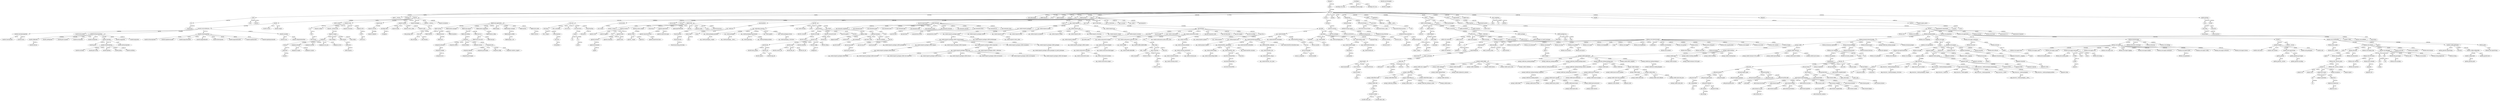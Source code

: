 digraph g {
    g0 [label="shutil"]
    g1 [label="bz2"]
    g2 [label="lzma"]
    g3 [label="fnmatch"]
    g4 [label="_compression"]
    g5 [label="pipenv.cli"]
    g6 [label="pipenv.__version__"]
    g7 [label="blindspin"]
    g8 [label="requests"]
    g9 [label="click_didyoumean"]
    g10 [label="flake8.main.cli"]
    g11 [label="click"]
    g12 [label="pipenv.progress"]
    g13 [label="semver"]
    g14 [label="json"]
    g15 [label="pipenv.project"]
    g16 [label="signal"]
    g17 [label="pip"]
    g18 [label="crayons"]
    g19 [label="pipreqs"]
    g20 [label="glob"]
    g21 [label="background"]
    g22 [label="pipfile"]
    g23 [label="pipdeptree"]
    g24 [label="urllib3"]
    g25 [label="flake8"]
    g26 [label="dotenv"]
    g27 [label="requirements"]
    g28 [label="flake8.main"]
    g29 [label="click_completion"]
    g30 [label="tempfile"]
    g31 [label="delegator"]
    g32 [label="pipreqs.pipreqs"]
    g33 [label="random"]
    g34 [label="hashlib"]
    g35 [label="bisect"]
    g36 [label="json.decoder"]
    g37 [label="json.scanner"]
    g38 [label="json.encoder"]
    g39 [label="urllib3.connectionpool"]
    g40 [label="__future__"]
    g41 [label="urllib3.poolmanager"]
    g42 [label="socket"]
    g43 [label="selectors"]
    g44 [label="urllib3.request"]
    g45 [label="urllib3.connection"]
    g46 [label="urllib3.exceptions"]
    g47 [label="urllib3.response"]
    g48 [label="ssl"]
    g49 [label="ipaddress"]
    g50 [label="base64"]
    g51 [label="urllib3.packages.ssl_match_hostname"]
    g52 [label="urllib3.packages"]
    g53 [label="urllib3.packages.six"]
    g54 [label="http.client"]
    g55 [label="queue"]
    g56 [label="http"]
    g57 [label="email.parser"]
    g58 [label="email.message"]
    g59 [label="email"]
    g60 [label="email.feedparser"]
    g61 [label="email.errors"]
    g62 [label="email._policybase"]
    g63 [label="email.header"]
    g64 [label="email.quoprimime"]
    g65 [label="email.charset"]
    g66 [label="email.base64mime"]
    g67 [label="email.encoders"]
    g68 [label="quopri"]
    g69 [label="email.utils"]
    g70 [label="urllib.parse"]
    g71 [label="email._parseaddr"]
    g72 [label="datetime"]
    g73 [label="urllib"]
    g74 [label="calendar"]
    g75 [label="email._encoded_words"]
    g76 [label="uu"]
    g77 [label="email.iterators"]
    g78 [label="urllib3.util.wait"]
    g79 [label="urllib3.util.selectors"]
    g80 [label="urllib3.util.connection"]
    g81 [label="urllib3.util"]
    g82 [label="urllib3.util.ssl_"]
    g83 [label="urllib3.util.response"]
    g84 [label="urllib3.util.retry"]
    g85 [label="urllib3.util.request"]
    g86 [label="urllib3.util.timeout"]
    g87 [label="urllib3.util.url"]
    g88 [label="hmac"]
    g89 [label="urllib3._collections"]
    g90 [label="ctypes"]
    g91 [label="ctypes._endian"]
    g92 [label="uuid"]
    g93 [label="ctypes.util"]
    g94 [label="subprocess"]
    g95 [label="urllib3.filepost"]
    g96 [label="urllib3.fields"]
    g97 [label="mimetypes"]
    g98 [label="multiprocessing.context"]
    g99 [label="multiprocessing.process"]
    g100 [label="multiprocessing.reduction"]
    g101 [label="pickle"]
    g102 [label="_compat_pickle"]
    g103 [label="multiprocessing"]
    g104 [label="concurrent.futures"]
    g105 [label="concurrent"]
    g106 [label="concurrent.futures.thread"]
    g107 [label="concurrent.futures._base"]
    g108 [label="concurrent.futures.process"]
    g109 [label="multiprocessing.connection"]
    g110 [label="multiprocessing.util"]
    g111 [label="click.types"]
    g112 [label="click._compat"]
    g113 [label="click.exceptions"]
    g114 [label="click.utils"]
    g115 [label="click.globals"]
    g116 [label="click.core"]
    g117 [label="click._unicodefun"]
    g118 [label="click.termui"]
    g119 [label="click.decorators"]
    g120 [label="click.formatting"]
    g121 [label="click.parser"]
    g122 [label="inspect"]
    g123 [label="ast"]
    g124 [label="dis"]
    g125 [label="opcode"]
    g126 [label="shlex"]
    g127 [label="six"]
    g128 [label="platform"]
    g129 [label="colorama.ansitowin32"]
    g130 [label="colorama.winterm"]
    g131 [label="colorama.ansi"]
    g132 [label="colorama.win32"]
    g133 [label="colorama.initialise"]
    g134 [label="colorama"]
    g135 [label="encodings"]
    g136 [label="encodings.utf_16_be"]
    g137 [label="encodings.unicode_escape"]
    g138 [label="encodings.utf_16_le"]
    g139 [label="dotenv.cli"]
    g140 [label="dotenv.main"]
    g141 [label="dotenv.ipython"]
    g142 [label="IPython"]
    g143 [label="IPython.core"]
    g144 [label="IPython.core.release"]
    g145 [label="IPython.terminal.embed"]
    g146 [label="IPython.core.getipython"]
    g147 [label="IPython.core.application"]
    g148 [label="IPython.terminal"]
    g149 [label="IPython.utils.frame"]
    g150 [label="traitlets.traitlets"]
    g151 [label="traitlets.utils.bunch"]
    g152 [label="traitlets.utils.sentinel"]
    g153 [label="traitlets.utils.importstring"]
    g154 [label="traitlets.utils.getargspec"]
    g155 [label="traitlets.utils"]
    g156 [label="ipython_genutils"]
    g157 [label="ipython_genutils._version"]
    g158 [label="ipython_genutils.py3compat"]
    g159 [label="ipython_genutils.encoding"]
    g160 [label="traitlets"]
    g161 [label="traitlets._version"]
    g162 [label="IPython.core.crashhandler"]
    g163 [label="traitlets.config"]
    g164 [label="IPython.core.profiledir"]
    g165 [label="traitlets.config.application"]
    g166 [label="ipython_genutils.importstring"]
    g167 [label="decorator"]
    g168 [label="traitlets.config.configurable"]
    g169 [label="traitlets.config.loader"]
    g170 [label="ipython_genutils.path"]
    g171 [label="ipython_genutils.text"]
    g172 [label="IPython.utils.sysinfo"]
    g173 [label="IPython.core.ultratb"]
    g174 [label="pprint"]
    g175 [label="pydoc"]
    g176 [label="pkgutil"]
    g177 [label="IPython.utils.path"]
    g178 [label="IPython.core.display_trap"]
    g179 [label="IPython.core.debugger"]
    g180 [label="IPython.utils.data"]
    g181 [label="IPython.utils.openpy"]
    g182 [label="IPython.utils.terminal"]
    g183 [label="IPython.utils.PyColorize"]
    g184 [label="pdb"]
    g185 [label="bdb"]
    g186 [label="IPython.utils.py3compat"]
    g187 [label="IPython.utils"]
    g188 [label="IPython.core.excolors"]
    g189 [label="IPython.testing.skipdoctest"]
    g190 [label="IPython.testing"]
    g191 [label="IPython.utils.coloransi"]
    g192 [label="IPython.utils.ipstruct"]
    g193 [label="IPython.utils.colorable"]
    g194 [label="pygments"]
    g195 [label="pygments.util"]
    g196 [label="IPython.utils.encoding"]
    g197 [label="code"]
    g198 [label="cmd"]
    g199 [label="codeop"]
    g200 [label="pexpect"]
    g201 [label="pexpect.run"]
    g202 [label="pexpect.utils"]
    g203 [label="pexpect.pty_spawn"]
    g204 [label="pexpect.exceptions"]
    g205 [label="pexpect.expect"]
    g206 [label="pty"]
    g207 [label="tty"]
    g208 [label="pexpect.spawnbase"]
    g209 [label="ptyprocess"]
    g210 [label="ptyprocess.ptyprocess"]
    g211 [label="ptyprocess.util"]
    g212 [label="IPython.utils._process_posix"]
    g213 [label="IPython.utils._process_common"]
    g214 [label="IPython.utils.process"]
    g215 [label="IPython.utils.decorators"]
    g216 [label="IPython.utils._sysinfo"]
    g217 [label="IPython.paths"]
    g218 [label="IPython.utils.importstring"]
    g219 [label="IPython.core.interactiveshell"]
    g220 [label="IPython.terminal.interactiveshell"]
    g221 [label="IPython.core.compilerop"]
    g222 [label="IPython.core.magic"]
    g223 [label="IPython.core.magic_arguments"]
    g224 [label="IPython.terminal.ipapp"]
    g225 [label="IPython.core.error"]
    g226 [label="IPython.utils.text"]
    g227 [label="pathlib"]
    g228 [label="ntpath"]
    g229 [label="IPython.core.inputsplitter"]
    g230 [label="getopt"]
    g231 [label="IPython.core.oinspect"]
    g232 [label="IPython.core.page"]
    g233 [label="IPython.core.display"]
    g234 [label="pygments.lexers"]
    g235 [label="IPython.lib"]
    g236 [label="IPython.utils.dir2"]
    g237 [label="pygments.formatters"]
    g238 [label="IPython.lib.pretty"]
    g239 [label="IPython.utils.wildcard"]
    g240 [label="IPython.lib.security"]
    g241 [label="getpass"]
    g242 [label="pygments.plugin"]
    g243 [label="pygments.lexers.python"]
    g244 [label="pygments.modeline"]
    g245 [label="pygments.lexers._mapping"]
    g246 [label="pygments.lexer"]
    g247 [label="pygments.filters"]
    g248 [label="pygments.filter"]
    g249 [label="pygments.regexopt"]
    g250 [label="pygments.token"]
    g251 [label="pygments.unistring"]
    g252 [label="pygments.formatters.html"]
    g253 [label="pygments.formatters._mapping"]
    g254 [label="pygments.formatter"]
    g255 [label="pygments.styles"]
    g256 [label="IPython.core.inputtransformer"]
    g257 [label="IPython.core.splitinput"]
    g258 [label="IPython.utils.tokenize2"]
    g259 [label="IPython.core.builtin_trap"]
    g260 [label="IPython.core.extensions"]
    g261 [label="IPython.core.history"]
    g262 [label="IPython.core.alias"]
    g263 [label="IPython.core.prefilter"]
    g264 [label="IPython.core.usage"]
    g265 [label="IPython.core.displaypub"]
    g266 [label="runpy"]
    g267 [label="IPython.core.logger"]
    g268 [label="IPython.core.displayhook"]
    g269 [label="pickleshare"]
    g270 [label="IPython.core.formatters"]
    g271 [label="IPython.core.payload"]
    g272 [label="IPython.utils.io"]
    g273 [label="IPython.utils.strdispatch"]
    g274 [label="IPython.utils.syspathcontext"]
    g275 [label="IPython.utils.tempdir"]
    g276 [label="IPython.core.events"]
    g277 [label="IPython.utils.contexts"]
    g278 [label="IPython.display"]
    g279 [label="IPython.core.autocall"]
    g280 [label="IPython.core.macro"]
    g281 [label="IPython.utils.sentinel"]
    g282 [label="sqlite3"]
    g283 [label="sqlite3.dbapi2"]
    g284 [label="IPython.lib.display"]
    g285 [label="IPython.utils.capture"]
    g286 [label="IPython.core.hooks"]
    g287 [label="wcwidth.wcwidth"]
    g288 [label="wcwidth.table_zero"]
    g289 [label="wcwidth.table_wide"]
    g290 [label="wcwidth"]
    g291 [label="prompt_toolkit.utils"]
    g292 [label="prompt_toolkit.filters.base"]
    g293 [label="prompt_toolkit.filters"]
    g294 [label="prompt_toolkit.filters.utils"]
    g295 [label="prompt_toolkit.filters.cli"]
    g296 [label="prompt_toolkit.filters.types"]
    g297 [label="prompt_toolkit.key_binding"]
    g298 [label="prompt_toolkit.cache"]
    g299 [label="prompt_toolkit.key_binding.vi_state"]
    g300 [label="prompt_toolkit.enums"]
    g301 [label="prompt_toolkit.auto_suggest"]
    g302 [label="prompt_toolkit.buffer"]
    g303 [label="prompt_toolkit.clipboard"]
    g304 [label="prompt_toolkit.document"]
    g305 [label="prompt_toolkit.completion"]
    g306 [label="prompt_toolkit.history"]
    g307 [label="prompt_toolkit.search_state"]
    g308 [label="prompt_toolkit.validation"]
    g309 [label="prompt_toolkit.clipboard.base"]
    g310 [label="prompt_toolkit.selection"]
    g311 [label="prompt_toolkit.clipboard.in_memory"]
    g312 [label="prompt_toolkit.application"]
    g313 [label="prompt_toolkit.key_binding.bindings"]
    g314 [label="prompt_toolkit.key_binding.defaults"]
    g315 [label="prompt_toolkit.key_binding.bindings.emacs"]
    g316 [label="prompt_toolkit.key_binding.bindings.basic"]
    g317 [label="prompt_toolkit.buffer_mapping"]
    g318 [label="prompt_toolkit.key_binding.bindings.vi"]
    g319 [label="prompt_toolkit.key_binding.bindings.named_commands"]
    g320 [label="prompt_toolkit.layout"]
    g321 [label="prompt_toolkit.keys"]
    g322 [label="prompt_toolkit.renderer"]
    g323 [label="prompt_toolkit.layout.controls"]
    g324 [label="prompt_toolkit.token"]
    g325 [label="prompt_toolkit.layout.screen"]
    g326 [label="prompt_toolkit.mouse_events"]
    g327 [label="prompt_toolkit.layout.lexers"]
    g328 [label="prompt_toolkit.layout.processors"]
    g329 [label="prompt_toolkit.layout.utils"]
    g330 [label="prompt_toolkit.reactive"]
    g331 [label="prompt_toolkit.layout.containers"]
    g332 [label="prompt_toolkit.layout.dimension"]
    g333 [label="prompt_toolkit.layout.margins"]
    g334 [label="prompt_toolkit.layout.mouse_handlers"]
    g335 [label="prompt_toolkit.output"]
    g336 [label="prompt_toolkit.styles"]
    g337 [label="prompt_toolkit.styles.from_pygments"]
    g338 [label="prompt_toolkit.styles.base"]
    g339 [label="prompt_toolkit.styles.defaults"]
    g340 [label="prompt_toolkit.styles.from_dict"]
    g341 [label="prompt_toolkit.styles.utils"]
    g342 [label="pygments.styles.default"]
    g343 [label="pygments.style"]
    g344 [label="prompt_toolkit.key_binding.bindings.completion"]
    g345 [label="prompt_toolkit.key_binding.registry"]
    g346 [label="prompt_toolkit.key_binding.input_processor"]
    g347 [label="prompt_toolkit.key_binding.bindings.scroll"]
    g348 [label="prompt_toolkit.key_binding.digraphs"]
    g349 [label="prompt_toolkit.interface"]
    g350 [label="prompt_toolkit.input"]
    g351 [label="prompt_toolkit.eventloop.callbacks"]
    g352 [label="prompt_toolkit.eventloop"]
    g353 [label="prompt_toolkit.eventloop.base"]
    g354 [label="prompt_toolkit.terminal"]
    g355 [label="prompt_toolkit.terminal.vt100_input"]
    g356 [label="prompt_toolkit"]
    g357 [label="prompt_toolkit.shortcuts"]
    g358 [label="prompt_toolkit.terminal.vt100_output"]
    g359 [label="prompt_toolkit.layout.prompt"]
    g360 [label="prompt_toolkit.layout.toolbars"]
    g361 [label="prompt_toolkit.layout.menus"]
    g362 [label="IPython.terminal.pt_inputhooks"]
    g363 [label="IPython.terminal.debugger"]
    g364 [label="IPython.terminal.magics"]
    g365 [label="prompt_toolkit.key_binding.manager"]
    g366 [label="IPython.terminal.prompts"]
    g367 [label="IPython.core.completer"]
    g368 [label="IPython.utils.generics"]
    g369 [label="IPython.core.latex_symbols"]
    g370 [label="typing"]
    g371 [label="jedi"]
    g372 [label="simplegeneric"]
    g373 [label="jedi._compatibility"]
    g374 [label="imp"]
    g375 [label="jedi.parser.tree"]
    g376 [label="jedi.parser.parser"]
    g377 [label="jedi.parser.pgen2.parse"]
    g378 [label="jedi.parser.pgen2"]
    g379 [label="jedi.parser.tokenize"]
    g380 [label="jedi.common"]
    g381 [label="jedi.parser.token"]
    g382 [label="jedi.settings"]
    g383 [label="jedi.parser"]
    g384 [label="jedi.parser.pgen2.pgen"]
    g385 [label="jedi.parser.python"]
    g386 [label="jedi.parser.pgen2.grammar"]
    g387 [label="jedi.parser.python.parser"]
    g388 [label="jedi.parser.python.tree"]
    g389 [label="jedi.parser.cache"]
    g390 [label="jedi.parser.python.diff"]
    g391 [label="difflib"]
    g392 [label="jedi.debug"]
    g393 [label="jedi.api"]
    g394 [label="jedi.api.classes"]
    g395 [label="jedi.api.completion"]
    g396 [label="jedi.api.interpreter"]
    g397 [label="jedi.cache"]
    g398 [label="jedi.api.usages"]
    g399 [label="jedi.api.helpers"]
    g400 [label="jedi.evaluate.representation"]
    g401 [label="jedi.evaluate.docstrings"]
    g402 [label="jedi.evaluate.imports"]
    g403 [label="jedi.evaluate.iterable"]
    g404 [label="jedi.evaluate.recursion"]
    g405 [label="jedi.evaluate.cache"]
    g406 [label="jedi.evaluate.compiled"]
    g407 [label="jedi.evaluate.dynamic"]
    g408 [label="jedi.evaluate.param"]
    g409 [label="jedi.evaluate.filters"]
    g410 [label="jedi.evaluate.compiled.fake"]
    g411 [label="jedi.evaluate.context"]
    g412 [label="jedi.evaluate.helpers"]
    g413 [label="jedi.evaluate.flow_analysis"]
    g414 [label="jedi.evaluate.analysis"]
    g415 [label="jedi.evaluate.precedence"]
    g416 [label="jedi.evaluate.pep0484"]
    g417 [label="jedi.evaluate.sys_path"]
    g418 [label="jedi.evaluate.site"]
    g419 [label="jedi.evaluate"]
    g420 [label="jedi.evaluate.finder"]
    g421 [label="jedi.evaluate.stdlib"]
    g422 [label="jedi.evaluate.instance"]
    g423 [label="jedi.api.keywords"]
    g424 [label="pydoc_data.topics"]
    g425 [label="pydoc_data"]
    g426 [label="jedi.evaluate.compiled.mixed"]
    g427 [label="IPython.terminal.ptutils"]
    g428 [label="IPython.terminal.shortcuts"]
    g429 [label="IPython.lib.clipboard"]
    g430 [label="pkg_resources"]
    g431 [label="plistlib"]
    g432 [label="pkg_resources._vendor.packaging.version"]
    g433 [label="zipfile"]
    g434 [label="pkg_resources.py31compat"]
    g435 [label="pkg_resources._vendor.packaging.specifiers"]
    g436 [label="pkg_resources.extern"]
    g437 [label="pkg_resources._vendor.packaging.requirements"]
    g438 [label="xml"]
    g439 [label="xml.parsers.expat"]
    g440 [label="xml.parsers"]
    g441 [label="pkg_resources._vendor.six"]
    g442 [label="pkg_resources._vendor.appdirs"]
    g443 [label="pkg_resources._vendor.pyparsing"]
    g444 [label="pkg_resources._vendor"]
    g445 [label="pkg_resources._vendor.packaging"]
    g446 [label="pkg_resources._vendor.packaging.__about__"]
    g447 [label="pkg_resources._vendor.packaging._structures"]
    g448 [label="pkg_resources._vendor.packaging._compat"]
    g449 [label="pkg_resources._vendor.packaging.markers"]
    g450 [label="IPython.core.magics"]
    g451 [label="IPython.core.magics.basic"]
    g452 [label="IPython.core.magics.code"]
    g453 [label="IPython.core.magics.script"]
    g454 [label="IPython.core.magics.execution"]
    g455 [label="IPython.core.magics.auto"]
    g456 [label="IPython.core.magics.osm"]
    g457 [label="IPython.core.magics.logging"]
    g458 [label="IPython.core.magics.display"]
    g459 [label="IPython.core.magics.namespace"]
    g460 [label="IPython.core.magics.pylab"]
    g461 [label="IPython.core.magics.config"]
    g462 [label="IPython.core.magics.extension"]
    g463 [label="IPython.core.magics.history"]
    g464 [label="IPython.utils.module_paths"]
    g465 [label="cProfile"]
    g466 [label="timeit"]
    g467 [label="pstats"]
    g468 [label="IPython.utils.timing"]
    g469 [label="profile"]
    g470 [label="optparse"]
    g471 [label="IPython.core.pylabtools"]
    g472 [label="IPython.lib.backgroundjobs"]
    g473 [label="IPython.extensions.storemagic"]
    g474 [label="IPython.extensions"]
    g475 [label="IPython.core.shellapp"]
    g476 [label="pexpect.popen_spawn"]
    g477 [label="chardet"]
    g478 [label="chardet.universaldetector"]
    g479 [label="chardet.version"]
    g480 [label="chardet.compat"]
    g481 [label="chardet.charsetgroupprober"]
    g482 [label="chardet.charsetprober"]
    g483 [label="chardet.enums"]
    g484 [label="chardet.latin1prober"]
    g485 [label="chardet.mbcsgroupprober"]
    g486 [label="chardet.sbcsgroupprober"]
    g487 [label="chardet.escprober"]
    g488 [label="chardet.escsm"]
    g489 [label="chardet.codingstatemachine"]
    g490 [label="chardet.utf8prober"]
    g491 [label="chardet.mbcssm"]
    g492 [label="chardet.cp949prober"]
    g493 [label="chardet.gb2312prober"]
    g494 [label="chardet.euctwprober"]
    g495 [label="chardet.euckrprober"]
    g496 [label="chardet.sjisprober"]
    g497 [label="chardet.eucjpprober"]
    g498 [label="chardet.big5prober"]
    g499 [label="chardet.jpcntx"]
    g500 [label="chardet.chardistribution"]
    g501 [label="chardet.mbcharsetprober"]
    g502 [label="chardet.euctwfreq"]
    g503 [label="chardet.gb2312freq"]
    g504 [label="chardet.big5freq"]
    g505 [label="chardet.jisfreq"]
    g506 [label="chardet.euckrfreq"]
    g507 [label="chardet.sbcharsetprober"]
    g508 [label="chardet.langhebrewmodel"]
    g509 [label="chardet.langcyrillicmodel"]
    g510 [label="chardet.langgreekmodel"]
    g511 [label="chardet.hebrewprober"]
    g512 [label="chardet.langturkishmodel"]
    g513 [label="chardet.langthaimodel"]
    g514 [label="chardet.langbulgarianmodel"]
    g515 [label="urllib3.contrib"]
    g516 [label="requests.utils"]
    g517 [label="requests.api"]
    g518 [label="requests.models"]
    g519 [label="requests.packages"]
    g520 [label="requests.__version__"]
    g521 [label="requests.exceptions"]
    g522 [label="html"]
    g523 [label="html.entities"]
    g524 [label="cgi"]
    g525 [label="requests.cookies"]
    g526 [label="requests._internal_utils"]
    g527 [label="requests.structures"]
    g528 [label="requests.certs"]
    g529 [label="certifi"]
    g530 [label="certifi.core"]
    g531 [label="_pydecimal"]
    g532 [label="numbers"]
    g533 [label="decimal"]
    g534 [label="simplejson"]
    g535 [label="simplejson.decoder"]
    g536 [label="simplejson.encoder"]
    g537 [label="simplejson.raw_json"]
    g538 [label="simplejson.errors"]
    g539 [label="simplejson.compat"]
    g540 [label="simplejson.scanner"]
    g541 [label="requests.compat"]
    g542 [label="http.cookiejar"]
    g543 [label="urllib.request"]
    g544 [label="http.cookies"]
    g545 [label="urllib.error"]
    g546 [label="urllib.response"]
    g547 [label="idna"]
    g548 [label="idna.package_data"]
    g549 [label="idna.core"]
    g550 [label="idna.intranges"]
    g551 [label="idna.idnadata"]
    g552 [label="encodings.idna"]
    g553 [label="stringprep"]
    g554 [label="requests.hooks"]
    g555 [label="requests.status_codes"]
    g556 [label="requests.auth"]
    g557 [label="requests.sessions"]
    g558 [label="requests.adapters"]
    g559 [label="pip.exceptions"]
    g560 [label="pip.utils"]
    g561 [label="pip.utils.deprecation"]
    g562 [label="pip.commands"]
    g563 [label="pip.vcs"]
    g564 [label="pip._vendor.requests"]
    g565 [label="pip.vcs.git"]
    g566 [label="pip.vcs.mercurial"]
    g567 [label="pip.vcs.subversion"]
    g568 [label="pip.vcs.bazaar"]
    g569 [label="pip._vendor"]
    g570 [label="pip.baseparser"]
    g571 [label="pip._vendor.requests.packages.urllib3.connectionpool"]
    g572 [label="pip._vendor.requests.packages.urllib3.packages.six"]
    g573 [label="pip._vendor.requests.packages.urllib3.request"]
    g574 [label="pip._vendor.requests.packages.urllib3.response"]
    g575 [label="pip._vendor.requests.packages.urllib3.connection"]
    g576 [label="pip._vendor.requests.packages.urllib3.exceptions"]
    g577 [label="pip._vendor.requests.packages.urllib3.packages"]
    g578 [label="pip._vendor.requests.packages.urllib3.packages.ssl_match_hostname"]
    g579 [label="pip._vendor.requests.packages.urllib3.util"]
    g580 [label="pip._vendor.requests.packages.urllib3.util.retry"]
    g581 [label="pip._vendor.requests.packages.urllib3.util.connection"]
    g582 [label="pip._vendor.requests.packages.urllib3.util.ssl_"]
    g583 [label="pip._vendor.requests.packages.urllib3.util.url"]
    g584 [label="pip._vendor.requests.packages.urllib3.util.timeout"]
    g585 [label="pip._vendor.requests.packages.urllib3.util.response"]
    g586 [label="pip._vendor.requests.packages.urllib3.util.request"]
    g587 [label="pip._vendor.requests.packages.urllib3._collections"]
    g588 [label="pip._vendor.requests.packages.urllib3.filepost"]
    g589 [label="pip._vendor.requests.packages.urllib3.fields"]
    g590 [label="pip._vendor.requests.packages.urllib3"]
    g591 [label="pip._vendor.requests.packages.urllib3.poolmanager"]
    g592 [label="pip._vendor.requests.packages"]
    g593 [label="pip._vendor.requests.packages.chardet"]
    g594 [label="pip._vendor.requests.models"]
    g595 [label="pip._vendor.requests.utils"]
    g596 [label="pip._vendor.requests.api"]
    g597 [label="pip._vendor.requests.exceptions"]
    g598 [label="pip._vendor.requests.cookies"]
    g599 [label="pip._vendor.requests.certs"]
    g600 [label="pip._vendor.requests.structures"]
    g601 [label="pip._vendor.requests.compat"]
    g602 [label="pip._vendor.requests.auth"]
    g603 [label="pip._vendor.requests.hooks"]
    g604 [label="pip._vendor.requests.status_codes"]
    g605 [label="pip._vendor.requests.adapters"]
    g606 [label="pip._vendor.requests.packages.urllib3.contrib"]
    g607 [label="pip._vendor.requests.sessions"]
    g608 [label="pip._vendor.six"]
    g609 [label="pip._vendor.pkg_resources"]
    g610 [label="pip._vendor.retrying"]
    g611 [label="tarfile"]
    g612 [label="pip.locations"]
    g613 [label="pip.compat"]
    g614 [label="logging.config"]
    g615 [label="logging.handlers"]
    g616 [label="socketserver"]
    g617 [label="distutils.command"]
    g618 [label="distutils.sysconfig"]
    g619 [label="distutils.command.install"]
    g620 [label="pip.utils.appdirs"]
    g621 [label="distutils"]
    g622 [label="distutils.errors"]
    g623 [label="distutils.core"]
    g624 [label="distutils.log"]
    g625 [label="distutils.dist"]
    g626 [label="distutils.cmd"]
    g627 [label="distutils.extension"]
    g628 [label="distutils.config"]
    g629 [label="distutils.debug"]
    g630 [label="distutils.fancy_getopt"]
    g631 [label="distutils.util"]
    g632 [label="distutils.spawn"]
    g633 [label="distutils.dep_util"]
    g634 [label="distutils.archive_util"]
    g635 [label="distutils.file_util"]
    g636 [label="distutils.dir_util"]
    g637 [label="configparser"]
    g638 [label="pip._vendor.packaging.specifiers"]
    g639 [label="pip._vendor.packaging"]
    g640 [label="pip._vendor.packaging.requirements"]
    g641 [label="pip._vendor.appdirs"]
    g642 [label="pip._vendor.packaging.version"]
    g643 [label="pip._vendor.packaging.__about__"]
    g644 [label="pip._vendor.packaging._structures"]
    g645 [label="pip._vendor.packaging._compat"]
    g646 [label="pip._vendor.pyparsing"]
    g647 [label="pip._vendor.packaging.markers"]
    g648 [label="pip.models"]
    g649 [label="pip.models.index"]
    g650 [label="pip.download"]
    g651 [label="pip.utils.glibc"]
    g652 [label="pip._vendor.cachecontrol"]
    g653 [label="pip._vendor.cachecontrol.caches"]
    g654 [label="pip.utils.setuptools_build"]
    g655 [label="pip.utils.filesystem"]
    g656 [label="pip.utils.logging"]
    g657 [label="pip.utils.encoding"]
    g658 [label="pip.utils.ui"]
    g659 [label="pip._vendor.colorama.ansitowin32"]
    g660 [label="pip._vendor.colorama.winterm"]
    g661 [label="pip._vendor.colorama.ansi"]
    g662 [label="pip._vendor.colorama.win32"]
    g663 [label="pip._vendor.colorama.initialise"]
    g664 [label="pip._vendor.colorama"]
    g665 [label="pip._vendor.progress.spinner"]
    g666 [label="pip._vendor.progress"]
    g667 [label="pip._vendor.progress.bar"]
    g668 [label="pip._vendor.progress.helpers"]
    g669 [label="pip._vendor.cachecontrol.controller"]
    g670 [label="pip._vendor.cachecontrol.cache"]
    g671 [label="pip._vendor.cachecontrol.serialize"]
    g672 [label="pip._vendor.cachecontrol.compat"]
    g673 [label="pip._vendor.cachecontrol.adapter"]
    g674 [label="pip._vendor.cachecontrol.filewrapper"]
    g675 [label="pip._vendor.cachecontrol.wrapper"]
    g676 [label="pip._vendor.lockfile"]
    g677 [label="pip._vendor.lockfile.linklockfile"]
    g678 [label="pip._vendor.cachecontrol.caches.file_cache"]
    g679 [label="pip._vendor.lockfile.mkdirlockfile"]
    g680 [label="redis"]
    g681 [label="pip._vendor.cachecontrol.caches.redis_cache"]
    g682 [label="redis.client"]
    g683 [label="redis._compat"]
    g684 [label="redis.connection"]
    g685 [label="redis.lock"]
    g686 [label="redis.exceptions"]
    g687 [label="distutils.version"]
    g688 [label="redis.utils"]
    g689 [label="hiredis"]
    g690 [label="hiredis.version"]
    g691 [label="xmlrpc.client"]
    g692 [label="xmlrpc"]
    g693 [label="gzip"]
    g694 [label="pip.index"]
    g695 [label="pip._vendor.html5lib"]
    g696 [label="pip.wheel"]
    g697 [label="pip.utils.packaging"]
    g698 [label="compileall"]
    g699 [label="py_compile"]
    g700 [label="pip._vendor.distlib"]
    g701 [label="pip._vendor.packaging.utils"]
    g702 [label="csv"]
    g703 [label="pip._vendor.distlib.scripts"]
    g704 [label="pip.pep425tags"]
    g705 [label="html.parser"]
    g706 [label="_markupbase"]
    g707 [label="pip._vendor.distlib.compat"]
    g708 [label="pip._vendor.distlib.resources"]
    g709 [label="pip._vendor.distlib.util"]
    g710 [label="pip._vendor.webencodings"]
    g711 [label="pip._vendor.webencodings.labels"]
    g712 [label="pip._vendor.html5lib._inputstream"]
    g713 [label="pip._vendor.html5lib._utils"]
    g714 [label="pip._vendor.html5lib.constants"]
    g715 [label="xml.etree.cElementTree"]
    g716 [label="xml.etree"]
    g717 [label="xml.etree.ElementTree"]
    g718 [label="xml.etree.ElementPath"]
    g719 [label="pip._vendor.html5lib.html5parser"]
    g720 [label="pip._vendor.html5lib.treebuilders"]
    g721 [label="pip._vendor.html5lib._tokenizer"]
    g722 [label="pip._vendor.html5lib.treebuilders.base"]
    g723 [label="pip._vendor.html5lib._trie.py"]
    g724 [label="pip._vendor.html5lib._trie._base"]
    g725 [label="pip._vendor.html5lib._trie"]
    g726 [label="pip._vendor.html5lib.treewalkers"]
    g727 [label="pip._vendor.html5lib.serializer"]
    g728 [label="xml.sax.xmlreader"]
    g729 [label="xml.sax._exceptions"]
    g730 [label="xml.sax.handler"]
    g731 [label="xml.sax"]
    g732 [label="xml.sax.saxutils"]
    g733 [label="pip.cmdoptions"]
    g734 [label="pip.utils.hashes"]
    g735 [label="pip.basecommand"]
    g736 [label="pip.status_codes"]
    g737 [label="pip.utils.outdated"]
    g738 [label="pip.req"]
    g739 [label="pip.req.req_install"]
    g740 [label="pip.req.req_uninstall"]
    g741 [label="pip.req.req_set"]
    g742 [label="pip.req.req_file"]
    g743 [label="pip.commands.completion"]
    g744 [label="pip.commands.hash"]
    g745 [label="pip.commands.install"]
    g746 [label="pip.commands.show"]
    g747 [label="pip.commands.help"]
    g748 [label="pip.commands.wheel"]
    g749 [label="pip.commands.search"]
    g750 [label="pip.commands.download"]
    g751 [label="pip.commands.uninstall"]
    g752 [label="pip.commands.freeze"]
    g753 [label="pip.commands.list"]
    g754 [label="pip.commands.check"]
    g755 [label="pip.utils.build"]
    g756 [label="pip.operations"]
    g757 [label="pip.operations.freeze"]
    g758 [label="pip.operations.check"]
    g759 [label="wheel"]
    g760 [label="pipfile.api"]
    g761 [label="pipfile.__about__"]
    g762 [label="toml"]
    g763 [label="requirements.requirement"]
    g764 [label="requirements.vcs"]
    g765 [label="requirements.fragment"]
    g766 [label="requirements.parser"]
    g767 [label="flake8.checker"]
    g768 [label="flake8.defaults"]
    g769 [label="flake8.processor"]
    g770 [label="flake8.exceptions"]
    g771 [label="flake8.utils"]
    g772 [label="flake8.main.application"]
    g773 [label="flake8.options.manager"]
    g774 [label="flake8.main.options"]
    g775 [label="flake8.options.aggregator"]
    g776 [label="flake8.plugins"]
    g777 [label="flake8.plugins.manager"]
    g778 [label="flake8.options"]
    g779 [label="flake8.style_guide"]
    g780 [label="flake8.statistics"]
    g781 [label="setuptools"]
    g782 [label="setuptools.extension"]
    g783 [label="setuptools.extern"]
    g784 [label="distutils.filelist"]
    g785 [label="setuptools.version"]
    g786 [label="setuptools.dist"]
    g787 [label="setuptools.monkey"]
    g788 [label="setuptools.depends"]
    g789 [label="setuptools.py33compat"]
    g790 [label="setuptools.py36compat"]
    g791 [label="setuptools.config"]
    g792 [label="setuptools.windows_support"]
    g793 [label="distutils.msvc9compiler"]
    g794 [label="distutils.ccompiler"]
    g795 [label="setuptools.msvc"]
    g796 [label="flake8.main.debug"]
    g797 [label="flake8.main.vcs"]
    g798 [label="flake8.main.mercurial"]
    g799 [label="flake8.main.git"]
    g800 [label="flake8.options.config"]
    g801 [label="flake8.plugins.notifier"]
    g802 [label="flake8.plugins._trie"]
    g803 [label="yarg"]
    g804 [label="docopt"]
    g805 [label="yarg.client"]
    g806 [label="yarg.package"]
    g807 [label="yarg.exceptions"]
    g808 [label="yarg.release"]
    g809 [label="yarg.parse"]
    g810 [label="contoml"]
    g811 [label="contoml._version"]
    g812 [label="pipenv.utils"]
    g813 [label="piptools.resolver"]
    g814 [label="piptools.scripts.compile"]
    g815 [label="fuzzywuzzy"]
    g816 [label="piptools.repositories"]
    g817 [label="pipenv.pep508checker"]
    g818 [label="piptools"]
    g819 [label="piptools.scripts"]
    g820 [label="parse"]
    g821 [label="fuzzywuzzy.process"]
    g822 [label="fuzzywuzzy.utils"]
    g823 [label="fuzzywuzzy.string_processing"]
    g824 [label="fuzzywuzzy.fuzz"]
    g825 [label="piptools.click"]
    g826 [label="piptools.logging"]
    g827 [label="first"]
    g828 [label="piptools.cache"]
    g829 [label="piptools.locations"]
    g830 [label="piptools.exceptions"]
    g831 [label="piptools.utils"]
    g832 [label="pipenv.environments"]
    g833 [label="appdirs"]
    g834 [label="piptools.repositories.local"]
    g835 [label="piptools.repositories.base"]
    g836 [label="piptools.repositories.pypi"]
    g837 [label="piptools.writer"]
    g838 [label="piptools._compat"]
    g839 [label="piptools.io"]
    g840 [label="pipenv"]
    g841 [label="00import"]
    g0 -> g1 [label="0.00076s"]
    g0 -> g2 [label="0.0005s"]
    g0 -> g3 [label="0.0001s"]
    g1 -> g4 [label="0.00018s"]
    g5 -> g6 [label="3e-05s"]
    g5 -> g7 [label="8e-05s"]
    g5 -> g8 [label="0.03343s"]
    g5 -> g9 [label="0.00011s"]
    g5 -> g10 [label="0.01166s"]
    g5 -> g11 [label="0.00846s"]
    g5 -> g12 [label="0.00013s"]
    g5 -> g13 [label="0.00145s"]
    g5 -> g14 [label="0.00198s"]
    g5 -> g15 [label="0.00827s"]
    g5 -> g16 [label="0.00145s"]
    g5 -> g17 [label="0.17691s"]
    g5 -> g18 [label="0.00217s"]
    g5 -> g19 [label="4e-05s"]
    g5 -> g20 [label="9e-05s"]
    g5 -> g21 [label="0.00709s"]
    g5 -> g22 [label="0.00104s"]
    g5 -> g23 [label="0.00025s"]
    g5 -> g24 [label="0.04599s"]
    g5 -> g25 [label="9e-05s"]
    g5 -> g26 [label="0.26503s"]
    g5 -> g27 [label="0.00154s"]
    g5 -> g0 [label="0.00367s"]
    g5 -> g28 [label="3e-05s"]
    g5 -> g29 [label="0.00495s"]
    g5 -> g30 [label="0.00578s"]
    g5 -> g31 [label="0.00034s"]
    g5 -> g32 [label="0.00192s"]
    g33 -> g34 [label="0.00331s"]
    g33 -> g35 [label="0.00029s"]
    g30 -> g33 [label="0.00515s"]
    g36 -> g37 [label="0.00081s"]
    g14 -> g36 [label="0.00127s"]
    g14 -> g38 [label="0.00038s"]
    g24 -> g39 [label="0.04415s"]
    g24 -> g40 [label="7e-05s"]
    g24 -> g41 [label="0.00118s"]
    g42 -> g43 [label="0.00138s"]
    g39 -> g44 [label="0.00785s"]
    g39 -> g45 [label="0.00534s"]
    g39 -> g46 [label="0.02496s"]
    g39 -> g42 [label="0.00403s"]
    g39 -> g47 [label="0.00064s"]
    g48 -> g49 [label="0.00183s"]
    g48 -> g50 [label="0.00057s"]
    g51 -> g48 [label="0.00742s"]
    g52 -> g51 [label="0.00763s"]
    g46 -> g53 [label="0.00099s"]
    g46 -> g52 [label="0.00784s"]
    g53 -> g54 [label="0.01364s"]
    g53 -> g55 [label="0.0002s"]
    g53 -> g56 [label="0.00082s"]
    g54 -> g57 [label="0.0104s"]
    g54 -> g58 [label="0.00171s"]
    g54 -> g59 [label="5e-05s"]
    g60 -> g61 [label="0.00063s"]
    g60 -> g62 [label="0.00845s"]
    g63 -> g64 [label="0.00021s"]
    g63 -> g65 [label="0.00066s"]
    g63 -> g66 [label="7e-05s"]
    g67 -> g68 [label="0.00011s"]
    g65 -> g67 [label="0.00039s"]
    g62 -> g63 [label="0.00269s"]
    g62 -> g69 [label="0.00507s"]
    g69 -> g70 [label="0.00169s"]
    g69 -> g71 [label="0.00066s"]
    g69 -> g72 [label="0.00102s"]
    g69 -> g73 [label="4e-05s"]
    g71 -> g74 [label="0.00037s"]
    g57 -> g60 [label="0.01018s"]
    g58 -> g75 [label="0.00029s"]
    g58 -> g76 [label="0.00014s"]
    g58 -> g77 [label="8e-05s"]
    g78 -> g79 [label="0.00071s"]
    g80 -> g78 [label="0.00086s"]
    g81 -> g82 [label="0.00088s"]
    g81 -> g83 [label="6e-05s"]
    g81 -> g84 [label="0.00072s"]
    g81 -> g80 [label="0.00106s"]
    g81 -> g85 [label="9e-05s"]
    g81 -> g86 [label="0.00016s"]
    g81 -> g87 [label="0.00049s"]
    g82 -> g88 [label="0.00059s"]
    g45 -> g89 [label="0.00021s"]
    g45 -> g81 [label="0.00464s"]
    g90 -> g91 [label="0.00012s"]
    g92 -> g90 [label="0.00221s"]
    g92 -> g93 [label="0.00071s"]
    g93 -> g94 [label="0.00049s"]
    g95 -> g92 [label="0.00606s"]
    g95 -> g96 [label="0.00095s"]
    g96 -> g97 [label="0.00059s"]
    g44 -> g95 [label="0.00745s"]
    g98 -> g99 [label="0.00029s"]
    g98 -> g100 [label="0.00259s"]
    g101 -> g102 [label="0.00029s"]
    g100 -> g101 [label="0.00193s"]
    g103 -> g98 [label="0.00358s"]
    g21 -> g104 [label="0.00263s"]
    g21 -> g103 [label="0.00384s"]
    g21 -> g105 [label="5e-05s"]
    g104 -> g106 [label="0.0001s"]
    g104 -> g107 [label="0.00072s"]
    g104 -> g108 [label="0.00146s"]
    g109 -> g110 [label="0.00024s"]
    g108 -> g109 [label="0.00115s"]
    g111 -> g112 [label="0.00037s"]
    g111 -> g113 [label="0.00063s"]
    g114 -> g115 [label="4e-05s"]
    g113 -> g114 [label="0.0003s"]
    g116 -> g117 [label="6e-05s"]
    g116 -> g111 [label="0.00153s"]
    g116 -> g118 [label="0.00011s"]
    g116 -> g119 [label="0.00525s"]
    g116 -> g120 [label="0.00035s"]
    g120 -> g121 [label="0.00014s"]
    g122 -> g123 [label="0.00027s"]
    g122 -> g124 [label="0.00099s"]
    g124 -> g125 [label="0.00024s"]
    g119 -> g122 [label="0.0049s"]
    g11 -> g116 [label="0.00822s"]
    g29 -> g126 [label="0.00035s"]
    g29 -> g127 [label="0.00064s"]
    g29 -> g128 [label="0.00325s"]
    g129 -> g130 [label="0.00034s"]
    g129 -> g131 [label="0.00022s"]
    g130 -> g132 [label="9e-05s"]
    g133 -> g129 [label="0.00167s"]
    g134 -> g133 [label="0.00181s"]
    g18 -> g134 [label="0.00197s"]
    g135 -> g136 [label="0.0001s"]
    g135 -> g137 [label="0.00011s"]
    g135 -> g138 [label="0.00011s"]
    g139 -> g140 [label="0.00038s"]
    g26 -> g139 [label="0.00071s"]
    g26 -> g141 [label="0.26406s"]
    g142 -> g143 [label="3e-05s"]
    g142 -> g144 [label="5e-05s"]
    g142 -> g145 [label="0.23814s"]
    g142 -> g146 [label="3e-05s"]
    g142 -> g147 [label="0.02398s"]
    g142 -> g148 [label="3e-05s"]
    g142 -> g149 [label="8e-05s"]
    g150 -> g151 [label="5e-05s"]
    g150 -> g152 [label="5e-05s"]
    g150 -> g153 [label="0.00086s"]
    g150 -> g154 [label="5e-05s"]
    g150 -> g155 [label="3e-05s"]
    g156 -> g157 [label="3e-05s"]
    g153 -> g156 [label="0.00019s"]
    g153 -> g158 [label="0.00042s"]
    g158 -> g159 [label="4e-05s"]
    g160 -> g150 [label="0.00301s"]
    g160 -> g161 [label="4e-05s"]
    g147 -> g162 [label="0.01533s"]
    g147 -> g163 [label="0.00386s"]
    g147 -> g160 [label="0.00333s"]
    g147 -> g164 [label="0.00043s"]
    g165 -> g166 [label="4e-05s"]
    g165 -> g167 [label="0.00097s"]
    g165 -> g168 [label="0.00144s"]
    g169 -> g170 [label="6e-05s"]
    g168 -> g169 [label="0.0009s"]
    g168 -> g171 [label="9e-05s"]
    g163 -> g165 [label="0.00368s"]
    g162 -> g172 [label="0.00023s"]
    g162 -> g173 [label="0.01446s"]
    g162 -> g174 [label="0.00022s"]
    g175 -> g176 [label="0.00065s"]
    g173 -> g175 [label="0.00195s"]
    g173 -> g177 [label="0.00501s"]
    g173 -> g178 [label="9e-05s"]
    g173 -> g179 [label="0.00537s"]
    g173 -> g180 [label="4e-05s"]
    g173 -> g181 [label="0.00051s"]
    g173 -> g182 [label="6e-05s"]
    g179 -> g183 [label="0.00238s"]
    g179 -> g184 [label="0.00106s"]
    g179 -> g185 [label="0.0002s"]
    g179 -> g186 [label="0.00027s"]
    g179 -> g187 [label="4e-05s"]
    g179 -> g188 [label="9e-05s"]
    g179 -> g189 [label="4e-05s"]
    g179 -> g190 [label="4e-05s"]
    g191 -> g192 [label="8e-05s"]
    g183 -> g193 [label="0.00174s"]
    g183 -> g191 [label="0.00033s"]
    g194 -> g195 [label="0.00132s"]
    g193 -> g194 [label="0.00152s"]
    g186 -> g196 [label="4e-05s"]
    g184 -> g197 [label="0.00028s"]
    g184 -> g198 [label="0.00017s"]
    g197 -> g199 [label="8e-05s"]
    g200 -> g201 [label="8e-05s"]
    g200 -> g202 [label="6e-05s"]
    g200 -> g203 [label="0.003s"]
    g200 -> g204 [label="0.00011s"]
    g200 -> g205 [label="0.0002s"]
    g206 -> g207 [label="0.00038s"]
    g203 -> g208 [label="0.00017s"]
    g203 -> g206 [label="0.00062s"]
    g203 -> g209 [label="0.00094s"]
    g210 -> g211 [label="6e-05s"]
    g209 -> g210 [label="0.00076s"]
    g212 -> g213 [label="7e-05s"]
    g212 -> g200 [label="0.00406s"]
    g214 -> g212 [label="0.00446s"]
    g177 -> g214 [label="0.00462s"]
    g177 -> g215 [label="4e-05s"]
    g172 -> g216 [label="3e-05s"]
    g217 -> g218 [label="3e-05s"]
    g164 -> g217 [label="0.00018s"]
    g145 -> g219 [label="0.01397s"]
    g145 -> g220 [label="0.17859s"]
    g145 -> g221 [label="9e-05s"]
    g145 -> g222 [label="0.019s"]
    g145 -> g223 [label="0.00321s"]
    g145 -> g224 [label="0.02173s"]
    g223 -> g225 [label="0.00013s"]
    g223 -> g226 [label="0.0024s"]
    g227 -> g228 [label="0.00086s"]
    g226 -> g227 [label="0.00173s"]
    g222 -> g229 [label="0.00988s"]
    g222 -> g230 [label="8e-05s"]
    g222 -> g231 [label="0.00829s"]
    g232 -> g233 [label="0.00044s"]
    g231 -> g234 [label="0.0018s"]
    g231 -> g235 [label="0.00042s"]
    g231 -> g236 [label="4e-05s"]
    g231 -> g237 [label="0.00032s"]
    g231 -> g238 [label="0.00033s"]
    g231 -> g232 [label="0.00072s"]
    g231 -> g239 [label="9e-05s"]
    g240 -> g241 [label="9e-05s"]
    g235 -> g240 [label="0.00025s"]
    g234 -> g242 [label="4e-05s"]
    g234 -> g243 [label="0.00273s"]
    g234 -> g244 [label="0.00045s"]
    g234 -> g245 [label="0.00074s"]
    g246 -> g247 [label="0.00058s"]
    g246 -> g248 [label="8e-05s"]
    g246 -> g249 [label="0.00017s"]
    g247 -> g250 [label="0.0003s"]
    g243 -> g251 [label="0.00017s"]
    g243 -> g246 [label="0.00162s"]
    g237 -> g252 [label="0.00072s"]
    g237 -> g253 [label="8e-05s"]
    g254 -> g255 [label="5e-05s"]
    g252 -> g254 [label="0.00021s"]
    g256 -> g257 [label="0.0006s"]
    g256 -> g258 [label="0.00632s"]
    g229 -> g256 [label="0.00878s"]
    g219 -> g259 [label="0.00012s"]
    g219 -> g260 [label="0.00012s"]
    g219 -> g261 [label="0.00365s"]
    g219 -> g262 [label="0.00033s"]
    g219 -> g263 [label="0.00141s"]
    g219 -> g264 [label="6e-05s"]
    g219 -> g265 [label="0.00013s"]
    g219 -> g266 [label="0.00013s"]
    g219 -> g267 [label="0.00014s"]
    g219 -> g268 [label="0.00016s"]
    g219 -> g269 [label="0.00043s"]
    g219 -> g270 [label="0.00154s"]
    g219 -> g271 [label="0.00012s"]
    g219 -> g272 [label="0.00063s"]
    g219 -> g273 [label="0.00039s"]
    g219 -> g274 [label="8e-05s"]
    g219 -> g275 [label="0.00012s"]
    g219 -> g276 [label="7e-05s"]
    g219 -> g277 [label="8e-05s"]
    g219 -> g278 [label="0.0004s"]
    g263 -> g279 [label="0.0001s"]
    g263 -> g280 [label="0.00019s"]
    g270 -> g281 [label="5e-05s"]
    g282 -> g283 [label="0.00099s"]
    g261 -> g282 [label="0.00117s"]
    g278 -> g284 [label="0.00026s"]
    g272 -> g285 [label="0.00013s"]
    g273 -> g286 [label="0.00012s"]
    g287 -> g288 [label="0.00015s"]
    g287 -> g289 [label="0.00018s"]
    g290 -> g287 [label="0.00076s"]
    g291 -> g290 [label="0.00098s"]
    g292 -> g291 [label="0.00142s"]
    g293 -> g294 [label="7e-05s"]
    g293 -> g295 [label="0.00263s"]
    g293 -> g292 [label="0.002s"]
    g293 -> g296 [label="0.00021s"]
    g295 -> g297 [label="4e-05s"]
    g295 -> g298 [label="0.00019s"]
    g295 -> g299 [label="0.00012s"]
    g295 -> g300 [label="0.00011s"]
    g301 -> g293 [label="0.00566s"]
    g302 -> g303 [label="0.00111s"]
    g302 -> g304 [label="0.001s"]
    g302 -> g301 [label="0.00598s"]
    g302 -> g305 [label="0.00018s"]
    g302 -> g306 [label="0.00081s"]
    g302 -> g307 [label="7e-05s"]
    g302 -> g308 [label="0.00015s"]
    g309 -> g310 [label="0.00013s"]
    g303 -> g311 [label="9e-05s"]
    g303 -> g309 [label="0.0005s"]
    g312 -> g313 [label="3e-05s"]
    g312 -> g314 [label="6e-05s"]
    g312 -> g315 [label="0.00031s"]
    g312 -> g316 [label="0.013s"]
    g312 -> g317 [label="9e-05s"]
    g312 -> g318 [label="0.00085s"]
    g312 -> g302 [label="0.0106s"]
    g316 -> g319 [label="0.00125s"]
    g316 -> g320 [label="0.00621s"]
    g316 -> g321 [label="0.0002s"]
    g316 -> g322 [label="0.00458s"]
    g323 -> g324 [label="6e-05s"]
    g323 -> g325 [label="0.00085s"]
    g323 -> g326 [label="8e-05s"]
    g323 -> g327 [label="0.00053s"]
    g323 -> g328 [label="0.00075s"]
    g327 -> g329 [label="0.00011s"]
    g328 -> g330 [label="0.00015s"]
    g331 -> g323 [label="0.00367s"]
    g331 -> g332 [label="0.00011s"]
    g331 -> g333 [label="0.00039s"]
    g320 -> g331 [label="0.0059s"]
    g322 -> g334 [label="0.0001s"]
    g322 -> g335 [label="0.00026s"]
    g322 -> g336 [label="0.00343s"]
    g336 -> g337 [label="0.00113s"]
    g336 -> g338 [label="0.00077s"]
    g336 -> g339 [label="0.00015s"]
    g336 -> g340 [label="0.00024s"]
    g340 -> g341 [label="4e-05s"]
    g337 -> g342 [label="0.00037s"]
    g337 -> g343 [label="0.0003s"]
    g344 -> g345 [label="0.00029s"]
    g319 -> g344 [label="0.0005s"]
    g319 -> g346 [label="0.00023s"]
    g315 -> g347 [label="6e-05s"]
    g318 -> g348 [label="0.00028s"]
    g349 -> g350 [label="0.00155s"]
    g349 -> g351 [label="0.0001s"]
    g349 -> g352 [label="3e-05s"]
    g349 -> g312 [label="0.02574s"]
    g349 -> g353 [label="0.00011s"]
    g350 -> g354 [label="3e-05s"]
    g350 -> g355 [label="0.00061s"]
    g356 -> g349 [label="0.02876s"]
    g356 -> g357 [label="0.00201s"]
    g357 -> g358 [label="0.00044s"]
    g357 -> g359 [label="0.00011s"]
    g357 -> g360 [label="0.00037s"]
    g357 -> g361 [label="0.00035s"]
    g220 -> g362 [label="9e-05s"]
    g220 -> g363 [label="0.04051s"]
    g220 -> g364 [label="0.00081s"]
    g220 -> g356 [label="0.03109s"]
    g220 -> g365 [label="7e-05s"]
    g220 -> g366 [label="0.00014s"]
    g367 -> g368 [label="0.00037s"]
    g367 -> g369 [label="0.00048s"]
    g367 -> g370 [label="0.00739s"]
    g367 -> g371 [label="0.02932s"]
    g368 -> g372 [label="7e-05s"]
    g373 -> g374 [label="0.00029s"]
    g375 -> g373 [label="0.00053s"]
    g376 -> g375 [label="0.00081s"]
    g376 -> g377 [label="0.00969s"]
    g376 -> g378 [label="3e-05s"]
    g379 -> g380 [label="0.00471s"]
    g379 -> g381 [label="9e-05s"]
    g380 -> g382 [label="0.00439s"]
    g377 -> g379 [label="0.0095s"]
    g383 -> g384 [label="0.0004s"]
    g383 -> g385 [label="0.00483s"]
    g383 -> g376 [label="0.01096s"]
    g384 -> g386 [label="8e-05s"]
    g387 -> g388 [label="0.00235s"]
    g385 -> g389 [label="0.00016s"]
    g385 -> g390 [label="0.00166s"]
    g385 -> g387 [label="0.00258s"]
    g390 -> g391 [label="0.00075s"]
    g390 -> g392 [label="8e-05s"]
    g393 -> g394 [label="0.00994s"]
    g393 -> g395 [label="0.00014s"]
    g393 -> g396 [label="0.00031s"]
    g393 -> g397 [label="9e-05s"]
    g393 -> g383 [label="0.01658s"]
    g393 -> g398 [label="7e-05s"]
    g393 -> g399 [label="0.00097s"]
    g400 -> g401 [label="0.00091s"]
    g400 -> g402 [label="0.00064s"]
    g400 -> g403 [label="0.00138s"]
    g400 -> g404 [label="0.0001s"]
    g400 -> g405 [label="7e-05s"]
    g400 -> g406 [label="0.00191s"]
    g400 -> g407 [label="0.00013s"]
    g400 -> g408 [label="0.00019s"]
    g406 -> g409 [label="0.00049s"]
    g406 -> g410 [label="0.0001s"]
    g406 -> g411 [label="0.00025s"]
    g406 -> g412 [label="0.00011s"]
    g409 -> g413 [label="8e-05s"]
    g403 -> g414 [label="0.00013s"]
    g403 -> g415 [label="8e-05s"]
    g403 -> g416 [label="0.00018s"]
    g417 -> g418 [label="0.00013s"]
    g402 -> g417 [label="0.00032s"]
    g419 -> g420 [label="0.00018s"]
    g419 -> g400 [label="0.00665s"]
    g419 -> g421 [label="0.00107s"]
    g421 -> g422 [label="0.00056s"]
    g394 -> g419 [label="0.00846s"]
    g394 -> g423 [label="0.00092s"]
    g423 -> g424 [label="0.00051s"]
    g423 -> g425 [label="3e-05s"]
    g396 -> g426 [label="0.00014s"]
    g371 -> g393 [label="0.02912s"]
    g363 -> g427 [label="0.00019s"]
    g363 -> g367 [label="0.03963s"]
    g363 -> g428 [label="0.00025s"]
    g364 -> g429 [label="9e-05s"]
    g430 -> g431 [label="0.0023s"]
    g430 -> g432 [label="0.00362s"]
    g430 -> g433 [label="0.00061s"]
    g430 -> g434 [label="6e-05s"]
    g430 -> g435 [label="0.00707s"]
    g430 -> g436 [label="8e-05s"]
    g430 -> g437 [label="0.02035s"]
    g431 -> g438 [label="4e-05s"]
    g431 -> g439 [label="0.00052s"]
    g431 -> g440 [label="4e-05s"]
    g436 -> g441 [label="0.01089s"]
    g436 -> g442 [label="0.00013s"]
    g436 -> g443 [label="0.01131s"]
    g436 -> g444 [label="3e-05s"]
    g436 -> g445 [label="0.00022s"]
    g445 -> g446 [label="4e-05s"]
    g432 -> g447 [label="8e-05s"]
    g435 -> g448 [label="5e-05s"]
    g437 -> g449 [label="0.00105s"]
    g242 -> g430 [label="0.09888s"]
    g450 -> g451 [label="0.0028s"]
    g450 -> g452 [label="0.00109s"]
    g450 -> g453 [label="0.00146s"]
    g450 -> g454 [label="0.00479s"]
    g450 -> g455 [label="0.00033s"]
    g450 -> g456 [label="0.00214s"]
    g450 -> g457 [label="0.0005s"]
    g450 -> g458 [label="0.00057s"]
    g450 -> g459 [label="0.00125s"]
    g450 -> g460 [label="0.00154s"]
    g450 -> g461 [label="0.00028s"]
    g450 -> g462 [label="0.00034s"]
    g450 -> g463 [label="0.00152s"]
    g454 -> g464 [label="5e-05s"]
    g454 -> g465 [label="0.00153s"]
    g454 -> g466 [label="0.00011s"]
    g454 -> g467 [label="0.00021s"]
    g454 -> g468 [label="4e-05s"]
    g469 -> g470 [label="0.0007s"]
    g465 -> g469 [label="0.00112s"]
    g460 -> g471 [label="0.00013s"]
    g453 -> g472 [label="0.00027s"]
    g224 -> g473 [label="0.00023s"]
    g224 -> g474 [label="3e-05s"]
    g224 -> g450 [label="0.02004s"]
    g224 -> g475 [label="0.00053s"]
    g141 -> g142 [label="0.26331s"]
    g31 -> g476 [label="0.00012s"]
    g477 -> g478 [label="0.00796s"]
    g477 -> g479 [label="4e-05s"]
    g477 -> g480 [label="4e-05s"]
    g481 -> g482 [label="8e-05s"]
    g481 -> g483 [label="0.00012s"]
    g478 -> g484 [label="8e-05s"]
    g478 -> g485 [label="0.00488s"]
    g478 -> g486 [label="0.00142s"]
    g478 -> g487 [label="0.00037s"]
    g478 -> g481 [label="0.00053s"]
    g487 -> g488 [label="6e-05s"]
    g487 -> g489 [label="6e-05s"]
    g490 -> g491 [label="0.00011s"]
    g485 -> g492 [label="0.00106s"]
    g485 -> g493 [label="7e-05s"]
    g485 -> g494 [label="7e-05s"]
    g485 -> g495 [label="6e-05s"]
    g485 -> g496 [label="0.00238s"]
    g485 -> g490 [label="0.00026s"]
    g485 -> g497 [label="8e-05s"]
    g485 -> g498 [label="0.00013s"]
    g496 -> g499 [label="0.00021s"]
    g496 -> g500 [label="0.00174s"]
    g496 -> g501 [label="7e-05s"]
    g500 -> g502 [label="0.00033s"]
    g500 -> g503 [label="0.0002s"]
    g500 -> g504 [label="0.0003s"]
    g500 -> g505 [label="0.00022s"]
    g500 -> g506 [label="0.00013s"]
    g486 -> g507 [label="8e-05s"]
    g486 -> g508 [label="9e-05s"]
    g486 -> g509 [label="0.0001s"]
    g486 -> g510 [label="8e-05s"]
    g486 -> g511 [label="8e-05s"]
    g486 -> g512 [label="9e-05s"]
    g486 -> g513 [label="9e-05s"]
    g486 -> g514 [label="9e-05s"]
    g8 -> g515 [label="3e-05s"]
    g8 -> g516 [label="0.01834s"]
    g8 -> g477 [label="0.00845s"]
    g8 -> g517 [label="0.0011s"]
    g8 -> g518 [label="0.00162s"]
    g8 -> g519 [label="0.00193s"]
    g8 -> g520 [label="4e-05s"]
    g8 -> g521 [label="0.00039s"]
    g522 -> g523 [label="0.00077s"]
    g524 -> g522 [label="0.0014s"]
    g516 -> g525 [label="0.00025s"]
    g516 -> g526 [label="0.01479s"]
    g516 -> g527 [label="0.00016s"]
    g516 -> g524 [label="0.00174s"]
    g516 -> g528 [label="0.00042s"]
    g529 -> g530 [label="6e-05s"]
    g528 -> g529 [label="0.00021s"]
    g531 -> g532 [label="0.0004s"]
    g533 -> g531 [label="0.00373s"]
    g534 -> g535 [label="0.00057s"]
    g534 -> g536 [label="0.00094s"]
    g534 -> g533 [label="0.00406s"]
    g534 -> g537 [label="5e-05s"]
    g534 -> g538 [label="7e-05s"]
    g535 -> g539 [label="5e-05s"]
    g535 -> g540 [label="0.00024s"]
    g541 -> g542 [label="0.0042s"]
    g541 -> g543 [label="0.00194s"]
    g541 -> g544 [label="0.00162s"]
    g541 -> g534 [label="0.00637s"]
    g545 -> g546 [label="0.00014s"]
    g543 -> g545 [label="0.00037s"]
    g526 -> g541 [label="0.01467s"]
    g547 -> g548 [label="3e-05s"]
    g547 -> g549 [label="0.0009s"]
    g549 -> g550 [label="4e-05s"]
    g549 -> g551 [label="0.00014s"]
    g519 -> g547 [label="0.00119s"]
    g552 -> g553 [label="0.00027s"]
    g518 -> g554 [label="4e-05s"]
    g518 -> g555 [label="0.00023s"]
    g518 -> g556 [label="0.00016s"]
    g518 -> g552 [label="0.00055s"]
    g557 -> g558 [label="0.00068s"]
    g517 -> g557 [label="0.00096s"]
    g17 -> g559 [label="0.00116s"]
    g17 -> g560 [label="0.11338s"]
    g17 -> g561 [label="0.00013s"]
    g17 -> g562 [label="0.00579s"]
    g17 -> g563 [label="0.00023s"]
    g17 -> g564 [label="0.01263s"]
    g17 -> g565 [label="0.00016s"]
    g17 -> g566 [label="0.0138s"]
    g17 -> g567 [label="0.02734s"]
    g17 -> g568 [label="0.00013s"]
    g17 -> g569 [label="7e-05s"]
    g17 -> g570 [label="0.00028s"]
    g571 -> g572 [label="0.00076s"]
    g571 -> g573 [label="0.00039s"]
    g571 -> g574 [label="0.00092s"]
    g571 -> g575 [label="0.00245s"]
    g571 -> g576 [label="0.00051s"]
    g571 -> g577 [label="0.00022s"]
    g577 -> g578 [label="4e-05s"]
    g579 -> g580 [label="0.00014s"]
    g579 -> g581 [label="0.0001s"]
    g579 -> g582 [label="0.00015s"]
    g579 -> g583 [label="0.00052s"]
    g579 -> g584 [label="8e-05s"]
    g579 -> g585 [label="0.0001s"]
    g579 -> g586 [label="5e-05s"]
    g575 -> g587 [label="0.00021s"]
    g575 -> g579 [label="0.00184s"]
    g588 -> g589 [label="9e-05s"]
    g573 -> g588 [label="0.00023s"]
    g590 -> g571 [label="0.00612s"]
    g590 -> g591 [label="0.00136s"]
    g592 -> g590 [label="0.00789s"]
    g592 -> g593 [label="5e-05s"]
    g564 -> g594 [label="0.00108s"]
    g564 -> g595 [label="0.00149s"]
    g564 -> g592 [label="0.00828s"]
    g564 -> g596 [label="0.00124s"]
    g595 -> g597 [label="0.00034s"]
    g595 -> g598 [label="0.00029s"]
    g595 -> g599 [label="4e-05s"]
    g595 -> g600 [label="0.00013s"]
    g595 -> g601 [label="6e-05s"]
    g594 -> g602 [label="0.00046s"]
    g594 -> g603 [label="4e-05s"]
    g602 -> g604 [label="0.00022s"]
    g605 -> g606 [label="3e-05s"]
    g607 -> g605 [label="0.00078s"]
    g596 -> g607 [label="0.00107s"]
    g559 -> g608 [label="0.00071s"]
    g560 -> g609 [label="0.10068s"]
    g560 -> g610 [label="0.00022s"]
    g560 -> g611 [label="0.00071s"]
    g560 -> g612 [label="0.00808s"]
    g560 -> g613 [label="0.00268s"]
    g614 -> g615 [label="0.00045s"]
    g614 -> g616 [label="0.00045s"]
    g613 -> g614 [label="0.00239s"]
    g612 -> g617 [label="4e-05s"]
    g612 -> g618 [label="0.00085s"]
    g612 -> g619 [label="0.00618s"]
    g612 -> g620 [label="8e-05s"]
    g612 -> g621 [label="4e-05s"]
    g618 -> g622 [label="0.00025s"]
    g619 -> g623 [label="0.00568s"]
    g619 -> g624 [label="8e-05s"]
    g623 -> g625 [label="0.00154s"]
    g623 -> g626 [label="0.00095s"]
    g623 -> g627 [label="9e-05s"]
    g623 -> g628 [label="0.00245s"]
    g623 -> g629 [label="4e-05s"]
    g625 -> g630 [label="0.00042s"]
    g625 -> g631 [label="0.00043s"]
    g631 -> g632 [label="7e-05s"]
    g631 -> g633 [label="5e-05s"]
    g626 -> g634 [label="0.00014s"]
    g626 -> g635 [label="0.0001s"]
    g626 -> g636 [label="9e-05s"]
    g628 -> g637 [label="0.00215s"]
    g609 -> g638 [label="0.00106s"]
    g609 -> g639 [label="0.00031s"]
    g609 -> g640 [label="0.00928s"]
    g609 -> g641 [label="0.00013s"]
    g609 -> g642 [label="0.00081s"]
    g639 -> g643 [label="4e-05s"]
    g642 -> g644 [label="9e-05s"]
    g638 -> g645 [label="4e-05s"]
    g640 -> g646 [label="0.00727s"]
    g640 -> g647 [label="0.00082s"]
    g648 -> g649 [label="0.00014s"]
    g650 -> g651 [label="5e-05s"]
    g650 -> g652 [label="0.00186s"]
    g650 -> g653 [label="0.00557s"]
    g650 -> g648 [label="0.00031s"]
    g650 -> g654 [label="4e-05s"]
    g650 -> g655 [label="4e-05s"]
    g650 -> g656 [label="0.00133s"]
    g650 -> g657 [label="0.0002s"]
    g650 -> g658 [label="0.00134s"]
    g659 -> g660 [label="0.0003s"]
    g659 -> g661 [label="0.00019s"]
    g660 -> g662 [label="0.0001s"]
    g663 -> g659 [label="0.00078s"]
    g664 -> g663 [label="0.00091s"]
    g656 -> g664 [label="0.00106s"]
    g658 -> g665 [label="0.00012s"]
    g658 -> g666 [label="0.00011s"]
    g658 -> g667 [label="0.00034s"]
    g667 -> g668 [label="9e-05s"]
    g669 -> g670 [label="9e-05s"]
    g669 -> g671 [label="0.0005s"]
    g671 -> g672 [label="0.00033s"]
    g673 -> g669 [label="0.00121s"]
    g673 -> g674 [label="7e-05s"]
    g675 -> g673 [label="0.00155s"]
    g652 -> g675 [label="0.0017s"]
    g676 -> g677 [label="8e-05s"]
    g678 -> g679 [label="8e-05s"]
    g678 -> g676 [label="0.0005s"]
    g653 -> g678 [label="0.00085s"]
    g653 -> g680 [label="0.00426s"]
    g653 -> g681 [label="7e-05s"]
    g682 -> g683 [label="0.0001s"]
    g682 -> g684 [label="0.00254s"]
    g682 -> g685 [label="0.00011s"]
    g684 -> g686 [label="0.00024s"]
    g684 -> g687 [label="0.00097s"]
    g684 -> g688 [label="0.00062s"]
    g689 -> g690 [label="3e-05s"]
    g688 -> g689 [label="0.00041s"]
    g680 -> g682 [label="0.00396s"]
    g608 -> g691 [label="0.00092s"]
    g608 -> g692 [label="3e-05s"]
    g691 -> g693 [label="0.00024s"]
    g566 -> g650 [label="0.01359s"]
    g694 -> g695 [label="0.0124s"]
    g694 -> g696 [label="0.01163s"]
    g694 -> g697 [label="0.0001s"]
    g698 -> g699 [label="0.00011s"]
    g696 -> g700 [label="8e-05s"]
    g696 -> g701 [label="0.0001s"]
    g696 -> g702 [label="0.00051s"]
    g696 -> g698 [label="0.00034s"]
    g696 -> g703 [label="0.00773s"]
    g696 -> g704 [label="0.00105s"]
    g705 -> g706 [label="0.00055s"]
    g707 -> g705 [label="0.00251s"]
    g703 -> g708 [label="0.00433s"]
    g703 -> g707 [label="0.00294s"]
    g708 -> g709 [label="0.00404s"]
    g710 -> g711 [label="9e-05s"]
    g712 -> g710 [label="0.00079s"]
    g712 -> g713 [label="0.0018s"]
    g712 -> g714 [label="0.00077s"]
    g713 -> g715 [label="0.00144s"]
    g713 -> g716 [label="3e-05s"]
    g717 -> g718 [label="0.0004s"]
    g715 -> g717 [label="0.00132s"]
    g719 -> g720 [label="5e-05s"]
    g719 -> g721 [label="0.00153s"]
    g719 -> g722 [label="0.00029s"]
    g719 -> g712 [label="0.00478s"]
    g723 -> g724 [label="0.0001s"]
    g725 -> g723 [label="0.00028s"]
    g721 -> g725 [label="0.00086s"]
    g695 -> g726 [label="9e-05s"]
    g695 -> g727 [label="0.00409s"]
    g695 -> g719 [label="0.00779s"]
    g728 -> g729 [label="0.00013s"]
    g728 -> g730 [label="0.00013s"]
    g731 -> g728 [label="0.00071s"]
    g727 -> g732 [label="0.00021s"]
    g727 -> g731 [label="0.00091s"]
    g567 -> g694 [label="0.02658s"]
    g733 -> g734 [label="0.0001s"]
    g735 -> g736 [label="6e-05s"]
    g735 -> g737 [label="0.00012s"]
    g735 -> g733 [label="0.00039s"]
    g735 -> g738 [label="0.00147s"]
    g739 -> g740 [label="0.00013s"]
    g738 -> g739 [label="0.00062s"]
    g738 -> g741 [label="0.00025s"]
    g738 -> g742 [label="0.00027s"]
    g743 -> g735 [label="0.00257s"]
    g562 -> g744 [label="8e-05s"]
    g562 -> g745 [label="0.00033s"]
    g562 -> g743 [label="0.00272s"]
    g562 -> g746 [label="0.0001s"]
    g562 -> g747 [label="6e-05s"]
    g562 -> g748 [label="0.00011s"]
    g562 -> g749 [label="0.00011s"]
    g562 -> g750 [label="0.00034s"]
    g562 -> g751 [label="0.00011s"]
    g562 -> g752 [label="0.0004s"]
    g562 -> g753 [label="0.00014s"]
    g562 -> g754 [label="0.00019s"]
    g750 -> g755 [label="0.00014s"]
    g752 -> g756 [label="3e-05s"]
    g752 -> g757 [label="8e-05s"]
    g754 -> g758 [label="4e-05s"]
    g745 -> g759 [label="3e-05s"]
    g22 -> g760 [label="0.00075s"]
    g22 -> g761 [label="4e-05s"]
    g760 -> g762 [label="0.00043s"]
    g763 -> g764 [label="4e-05s"]
    g763 -> g765 [label="0.00016s"]
    g766 -> g763 [label="0.00126s"]
    g27 -> g766 [label="0.00139s"]
    g767 -> g768 [label="0.00074s"]
    g767 -> g769 [label="0.00064s"]
    g767 -> g770 [label="0.00023s"]
    g769 -> g771 [label="0.00036s"]
    g772 -> g773 [label="0.00044s"]
    g772 -> g774 [label="0.00538s"]
    g772 -> g767 [label="0.00218s"]
    g772 -> g775 [label="0.00059s"]
    g772 -> g776 [label="3e-05s"]
    g772 -> g777 [label="0.00066s"]
    g772 -> g778 [label="3e-05s"]
    g772 -> g779 [label="0.0013s"]
    g779 -> g780 [label="0.0004s"]
    g781 -> g782 [label="0.00028s"]
    g781 -> g783 [label="4e-05s"]
    g781 -> g784 [label="0.0001s"]
    g781 -> g785 [label="0.0004s"]
    g781 -> g786 [label="0.0016s"]
    g782 -> g787 [label="8e-05s"]
    g788 -> g789 [label="0.00036s"]
    g786 -> g790 [label="7e-05s"]
    g786 -> g788 [label="0.00055s"]
    g786 -> g791 [label="0.00018s"]
    g786 -> g792 [label="5e-05s"]
    g793 -> g794 [label="0.00021s"]
    g787 -> g795 [label="0.00122s"]
    g796 -> g781 [label="0.00457s"]
    g774 -> g796 [label="0.00478s"]
    g774 -> g797 [label="0.00038s"]
    g797 -> g798 [label="6e-05s"]
    g797 -> g799 [label="0.0001s"]
    g775 -> g800 [label="0.00045s"]
    g801 -> g802 [label="7e-05s"]
    g777 -> g801 [label="0.00024s"]
    g10 -> g772 [label="0.01155s"]
    g32 -> g803 [label="0.00102s"]
    g32 -> g804 [label="0.00035s"]
    g805 -> g806 [label="0.00027s"]
    g805 -> g807 [label="0.00018s"]
    g806 -> g808 [label="7e-05s"]
    g803 -> g809 [label="8e-05s"]
    g803 -> g805 [label="0.00067s"]
    g810 -> g811 [label="3e-05s"]
    g15 -> g812 [label="0.0077s"]
    g15 -> g810 [label="0.0002s"]
    g812 -> g813 [label="0.00177s"]
    g812 -> g814 [label="0.00117s"]
    g812 -> g815 [label="4e-05s"]
    g812 -> g816 [label="0.00069s"]
    g812 -> g817 [label="6e-05s"]
    g812 -> g818 [label="3e-05s"]
    g812 -> g819 [label="3e-05s"]
    g812 -> g820 [label="0.00136s"]
    g812 -> g821 [label="0.00097s"]
    g822 -> g823 [label="0.00011s"]
    g824 -> g822 [label="0.00029s"]
    g821 -> g824 [label="0.00081s"]
    g813 -> g825 [label="7e-05s"]
    g813 -> g826 [label="7e-05s"]
    g813 -> g827 [label="4e-05s"]
    g813 -> g828 [label="0.00112s"]
    g828 -> g829 [label="0.00049s"]
    g828 -> g830 [label="0.00018s"]
    g828 -> g831 [label="0.0001s"]
    g832 -> g833 [label="0.00014s"]
    g829 -> g832 [label="0.00035s"]
    g834 -> g835 [label="0.0001s"]
    g816 -> g834 [label="0.00029s"]
    g816 -> g836 [label="0.00017s"]
    g837 -> g838 [label="4e-05s"]
    g837 -> g839 [label="0.00031s"]
    g814 -> g837 [label="0.00065s"]
    g840 -> g5 [label="0.59188s"]
    g841 -> g840 [label="0.59245s"]
}
// load ~/my/lib/python3.6/site-packages/pipenv/__init__.py ... 0.5924477577209473s
// load ~/my/lib/python3.6/site-packages/pipenv/cli.py ... 0.5918803215026855s
// load ~/my/lib/python3.6/site-packages/pipenv/patched/dotenv/__init__.py ... 0.2650315761566162s
// load ~/my/lib/python3.6/site-packages/pipenv/patched/dotenv/ipython.py ... 0.2640550136566162s
// load ~/my/lib/python3.6/site-packages/IPython/__init__.py ... 0.2633070945739746s
// load ~/my/lib/python3.6/site-packages/IPython/terminal/embed.py ... 0.23813724517822266s
// load ~/my/lib/python3.6/site-packages/IPython/terminal/interactiveshell.py ... 0.1785898208618164s
// load ~/my/lib/python3.6/site-packages/pipenv/patched/pip/__init__.py ... 0.17690563201904297s
// load ~/my/lib/python3.6/site-packages/pipenv/patched/pip/utils/__init__.py ... 0.11338138580322266s
// load ~/my/lib/python3.6/site-packages/pipenv/patched/pip/_vendor/pkg_resources/__init__.py ... 0.10068082809448242s
// load ~/my/lib/python3.6/site-packages/pkg_resources/__init__.py ... 0.0988779067993164s
// load ~/my/lib/python3.6/site-packages/urllib3/__init__.py ... 0.045993804931640625s
// load ~/my/lib/python3.6/site-packages/urllib3/connectionpool.py ... 0.044150352478027344s
// load ~/my/lib/python3.6/site-packages/IPython/terminal/debugger.py ... 0.04051399230957031s
// load ~/my/lib/python3.6/site-packages/IPython/core/completer.py ... 0.03963422775268555s
// load ~/my/lib/python3.6/site-packages/requests/__init__.py ... 0.03343009948730469s
// load ~/my/lib/python3.6/site-packages/prompt_toolkit/__init__.py ... 0.031089305877685547s
// load ~/my/lib/python3.6/site-packages/jedi/__init__.py ... 0.029317617416381836s
// load ~/my/lib/python3.6/site-packages/jedi/api/__init__.py ... 0.029119014739990234s
// load ~/my/lib/python3.6/site-packages/prompt_toolkit/interface.py ... 0.028755903244018555s
// load ~/my/lib/python3.6/site-packages/pipenv/patched/pip/vcs/subversion.py ... 0.027342796325683594s
// load ~/my/lib/python3.6/site-packages/pipenv/patched/pip/index.py ... 0.02658390998840332s
// load ~/my/lib/python3.6/site-packages/prompt_toolkit/application.py ... 0.025743484497070312s
// load ~/my/lib/python3.6/site-packages/urllib3/exceptions.py ... 0.024962186813354492s
// load ~/my/lib/python3.6/site-packages/IPython/core/application.py ... 0.023977279663085938s
// load ~/my/lib/python3.6/site-packages/IPython/terminal/ipapp.py ... 0.021728038787841797s
// load ~/my/lib/python3.6/site-packages/pkg_resources/_vendor/packaging/requirements.py ... 0.020349502563476562s
// load ~/my/lib/python3.6/site-packages/IPython/core/magics/__init__.py ... 0.020043134689331055s
// load ~/my/lib/python3.6/site-packages/IPython/core/magic.py ... 0.01899862289428711s
// load ~/my/lib/python3.6/site-packages/requests/utils.py ... 0.018336772918701172s
// load ~/my/lib/python3.6/site-packages/jedi/parser/__init__.py ... 0.01658463478088379s
// load ~/my/lib/python3.6/site-packages/IPython/core/crashhandler.py ... 0.015331029891967773s
// load ~/my/lib/python3.6/site-packages/requests/_internal_utils.py ... 0.014790058135986328s
// load ~/my/lib/python3.6/site-packages/requests/compat.py ... 0.014672517776489258s
// load ~/my/lib/python3.6/site-packages/IPython/core/ultratb.py ... 0.014456987380981445s
// load ~/my/lib/python3.6/site-packages/IPython/core/interactiveshell.py ... 0.013970375061035156s
// load ~/my/lib/python3.6/site-packages/pipenv/patched/pip/vcs/mercurial.py ... 0.013795852661132812s
// load /usr/lib/python3.6/http/client.py ... 0.013635396957397461s
// load ~/my/lib/python3.6/site-packages/pipenv/patched/pip/download.py ... 0.013593196868896484s
// load ~/my/lib/python3.6/site-packages/prompt_toolkit/key_binding/bindings/basic.py ... 0.013000249862670898s
// load ~/my/lib/python3.6/site-packages/pipenv/patched/pip/_vendor/requests/__init__.py ... 0.012631893157958984s
// load ~/my/lib/python3.6/site-packages/pipenv/patched/pip/_vendor/html5lib/__init__.py ... 0.012401580810546875s
// load ~/my/lib/python3.6/site-packages/flake8/main/cli.py ... 0.011664628982543945s
// load ~/my/lib/python3.6/site-packages/pipenv/patched/pip/wheel.py ... 0.011627197265625s
// load ~/my/lib/python3.6/site-packages/flake8/main/application.py ... 0.011548757553100586s
// load ~/my/lib/python3.6/site-packages/pkg_resources/_vendor/pyparsing.py ... 0.011314868927001953s
// load ~/my/lib/python3.6/site-packages/jedi/parser/parser.py ... 0.01095890998840332s
// load ~/my/lib/python3.6/site-packages/pkg_resources/_vendor/six.py ... 0.01089334487915039s
// load ~/my/lib/python3.6/site-packages/prompt_toolkit/buffer.py ... 0.010602951049804688s
// load /usr/lib/python3.6/email/parser.py ... 0.010396480560302734s
// load /usr/lib/python3.6/email/feedparser.py ... 0.01017618179321289s
// load ~/my/lib/python3.6/site-packages/jedi/api/classes.py ... 0.009943962097167969s
// load ~/my/lib/python3.6/site-packages/IPython/core/inputsplitter.py ... 0.009879350662231445s
// load ~/my/lib/python3.6/site-packages/jedi/parser/pgen2/parse.py ... 0.009694337844848633s
// load ~/my/lib/python3.6/site-packages/jedi/parser/tokenize.py ... 0.009497404098510742s
// load ~/my/lib/python3.6/site-packages/pipenv/patched/pip/_vendor/packaging/requirements.py ... 0.009278535842895508s
// load ~/my/lib/python3.6/site-packages/IPython/core/inputtransformer.py ... 0.008783340454101562s
// load ~/my/lib/python3.6/site-packages/pipenv/vendor/click/__init__.py ... 0.008464813232421875s
// load ~/my/lib/python3.6/site-packages/jedi/evaluate/__init__.py ... 0.008457422256469727s
// load ~/my/lib/python3.6/site-packages/chardet/__init__.py ... 0.008448362350463867s
// load /usr/lib/python3.6/email/_policybase.py ... 0.008445501327514648s
// load ~/my/lib/python3.6/site-packages/IPython/core/oinspect.py ... 0.008289337158203125s
// load ~/my/lib/python3.6/site-packages/pipenv/patched/pip/_vendor/requests/packages/__init__.py ... 0.008275747299194336s
// load ~/my/lib/python3.6/site-packages/pipenv/project.py ... 0.008268594741821289s
// load ~/my/lib/python3.6/site-packages/pipenv/vendor/click/core.py ... 0.008217573165893555s
// load ~/my/lib/python3.6/site-packages/pipenv/patched/pip/locations.py ... 0.008084535598754883s
// load ~/my/lib/python3.6/site-packages/chardet/universaldetector.py ... 0.00796365737915039s
// load ~/my/lib/python3.6/site-packages/pipenv/patched/pip/_vendor/requests/packages/urllib3/__init__.py ... 0.007893085479736328s
// load ~/my/lib/python3.6/site-packages/urllib3/request.py ... 0.007848501205444336s
// load ~/my/lib/python3.6/site-packages/urllib3/packages/__init__.py ... 0.007837533950805664s
// load ~/my/lib/python3.6/site-packages/pipenv/patched/pip/_vendor/html5lib/html5parser.py ... 0.007794380187988281s
// load ~/my/lib/python3.6/site-packages/pipenv/patched/pip/_vendor/distlib/scripts.py ... 0.007733345031738281s
// load ~/my/lib/python3.6/site-packages/pipenv/utils.py ... 0.0077016353607177734s
// load ~/my/lib/python3.6/site-packages/urllib3/packages/ssl_match_hostname/__init__.py ... 0.007632255554199219s
// load ~/my/lib/python3.6/site-packages/urllib3/filepost.py ... 0.007452249526977539s
// load /usr/lib/python3.6/ssl.py ... 0.007416486740112305s
// load /usr/lib/python3.6/typing.py ... 0.00738835334777832s
// load ~/my/lib/python3.6/site-packages/pipenv/patched/pip/_vendor/pyparsing.py ... 0.00727391242980957s
// load ~/my/lib/python3.6/site-packages/pipenv/vendor/background.py ... 0.007091522216796875s
// load ~/my/lib/python3.6/site-packages/pkg_resources/_vendor/packaging/specifiers.py ... 0.007066488265991211s
// load ~/my/lib/python3.6/site-packages/jedi/evaluate/representation.py ... 0.006650686264038086s
// load ~/my/lib/python3.6/site-packages/simplejson/__init__.py ... 0.006369829177856445s
// load ~/my/lib/python3.6/site-packages/IPython/utils/tokenize2.py ... 0.006322383880615234s
// load ~/my/lib/python3.6/site-packages/prompt_toolkit/layout/__init__.py ... 0.006213665008544922s
// load /usr/lib/python3.6/distutils/command/install.py ... 0.0061795711517333984s
// load ~/my/lib/python3.6/site-packages/pipenv/patched/pip/_vendor/requests/packages/urllib3/connectionpool.py ... 0.006119966506958008s
// load /usr/lib/python3.6/uuid.py ... 0.006062030792236328s
// load ~/my/lib/python3.6/site-packages/prompt_toolkit/auto_suggest.py ... 0.0059816837310791016s
// load ~/my/lib/python3.6/site-packages/prompt_toolkit/layout/containers.py ... 0.00589752197265625s
// load ~/my/lib/python3.6/site-packages/pipenv/patched/pip/commands/__init__.py ... 0.005791425704956055s
// load /usr/lib/python3.6/tempfile.py ... 0.0057752132415771484s
// load /usr/lib/python3.6/distutils/core.py ... 0.005680084228515625s
// load ~/my/lib/python3.6/site-packages/prompt_toolkit/filters/__init__.py ... 0.0056610107421875s
// load ~/my/lib/python3.6/site-packages/pipenv/patched/pip/_vendor/cachecontrol/caches/__init__.py ... 0.005566835403442383s
// load ~/my/lib/python3.6/site-packages/flake8/main/options.py ... 0.005384683609008789s
// load ~/my/lib/python3.6/site-packages/IPython/core/debugger.py ... 0.0053730010986328125s
// load ~/my/lib/python3.6/site-packages/urllib3/connection.py ... 0.0053446292877197266s
// load ~/my/lib/python3.6/site-packages/pipenv/vendor/click/decorators.py ... 0.005247592926025391s
// load /usr/lib/python3.6/random.py ... 0.0051496028900146484s
// load /usr/lib/python3.6/email/utils.py ... 0.005068540573120117s
// load ~/my/lib/python3.6/site-packages/IPython/utils/path.py ... 0.005009651184082031s
// load ~/my/lib/python3.6/site-packages/pipenv/vendor/click_completion.py ... 0.0049495697021484375s
// load /usr/lib/python3.6/inspect.py ... 0.004901885986328125s
// load ~/my/lib/python3.6/site-packages/chardet/mbcsgroupprober.py ... 0.004884481430053711s
// load ~/my/lib/python3.6/site-packages/jedi/parser/python/__init__.py ... 0.004825115203857422s
// load ~/my/lib/python3.6/site-packages/IPython/core/magics/execution.py ... 0.00478816032409668s
// load ~/my/lib/python3.6/site-packages/pipenv/patched/pip/_vendor/html5lib/_inputstream.py ... 0.004779815673828125s
// load ~/my/lib/python3.6/site-packages/flake8/main/debug.py ... 0.004778861999511719s
// load ~/my/lib/python3.6/site-packages/jedi/common.py ... 0.0047113895416259766s
// load ~/my/lib/python3.6/site-packages/urllib3/util/__init__.py ... 0.004637718200683594s
// load ~/my/lib/python3.6/site-packages/IPython/utils/process.py ... 0.004619121551513672s
// load ~/my/lib/python3.6/site-packages/prompt_toolkit/renderer.py ... 0.00458216667175293s
// load ~/my/lib/python3.6/site-packages/setuptools/__init__.py ... 0.004567146301269531s
// load ~/my/lib/python3.6/site-packages/IPython/utils/_process_posix.py ... 0.0044612884521484375s
// load ~/my/lib/python3.6/site-packages/jedi/settings.py ... 0.004386186599731445s
// load ~/my/lib/python3.6/site-packages/pipenv/patched/pip/_vendor/distlib/resources.py ... 0.004329204559326172s
// load ~/my/lib/python3.6/site-packages/redis/__init__.py ... 0.00426173210144043s
// load /usr/lib/python3.6/http/cookiejar.py ... 0.004203319549560547s
// load ~/my/lib/python3.6/site-packages/pipenv/patched/pip/_vendor/html5lib/serializer.py ... 0.0040895938873291016s
// load ~/my/lib/python3.6/site-packages/pipenv/vendor/pexpect/__init__.py ... 0.004064321517944336s
// load /usr/lib/python3.6/decimal.py ... 0.004063606262207031s
// load ~/my/lib/python3.6/site-packages/pipenv/patched/pip/_vendor/distlib/util.py ... 0.004038810729980469s
// load /usr/lib/python3.6/socket.py ... 0.004030704498291016s
// load ~/my/lib/python3.6/site-packages/redis/client.py ... 0.003960609436035156s
// load ~/my/lib/python3.6/site-packages/traitlets/config/__init__.py ... 0.0038576126098632812s
// load /usr/lib/python3.6/multiprocessing/__init__.py ... 0.0038423538208007812s
// load /usr/lib/python3.6/_pydecimal.py ... 0.0037310123443603516s
// load ~/my/lib/python3.6/site-packages/traitlets/config/application.py ... 0.0036842823028564453s
// load ~/my/lib/python3.6/site-packages/prompt_toolkit/layout/controls.py ... 0.0036733150482177734s
// load /usr/lib/python3.6/shutil.py ... 0.0036721229553222656s
// load ~/my/lib/python3.6/site-packages/IPython/core/history.py ... 0.003648519515991211s
// load ~/my/lib/python3.6/site-packages/pkg_resources/_vendor/packaging/version.py ... 0.0036163330078125s
// load /usr/lib/python3.6/multiprocessing/context.py ... 0.0035796165466308594s
// load ~/my/lib/python3.6/site-packages/prompt_toolkit/styles/__init__.py ... 0.0034332275390625s
// load ~/my/lib/python3.6/site-packages/traitlets/__init__.py ... 0.003331899642944336s
// load /usr/lib/python3.6/hashlib.py ... 0.003307342529296875s
// load /usr/lib/python3.6/platform.py ... 0.0032477378845214844s
// load ~/my/lib/python3.6/site-packages/IPython/core/magic_arguments.py ... 0.003209352493286133s
// load ~/my/lib/python3.6/site-packages/traitlets/traitlets.py ... 0.0030128955841064453s
// load ~/my/lib/python3.6/site-packages/pipenv/vendor/pexpect/pty_spawn.py ... 0.0030035972595214844s
// load ~/my/lib/python3.6/site-packages/pipenv/patched/pip/_vendor/distlib/compat.py ... 0.0029366016387939453s
// load ~/my/lib/python3.6/site-packages/IPython/core/magics/basic.py ... 0.0027985572814941406s
// load ~/my/lib/python3.6/site-packages/pygments/lexers/python.py ... 0.002729654312133789s
// load ~/my/lib/python3.6/site-packages/pipenv/patched/pip/commands/completion.py ... 0.002716541290283203s
// load /usr/lib/python3.6/email/header.py ... 0.0026857852935791016s
// load ~/my/lib/python3.6/site-packages/pipenv/patched/pip/compat/__init__.py ... 0.0026788711547851562s
// load /usr/lib/python3.6/concurrent/futures/__init__.py ... 0.002630949020385742s
// load ~/my/lib/python3.6/site-packages/prompt_toolkit/filters/cli.py ... 0.002628326416015625s
// load /usr/lib/python3.6/multiprocessing/reduction.py ... 0.002594470977783203s
// load ~/my/lib/python3.6/site-packages/jedi/parser/python/parser.py ... 0.0025796890258789062s
// load ~/my/lib/python3.6/site-packages/pipenv/patched/pip/basecommand.py ... 0.002571582794189453s
// load ~/my/lib/python3.6/site-packages/redis/connection.py ... 0.002535104751586914s
// load /usr/lib/python3.6/html/parser.py ... 0.0025110244750976562s
// load ~/my/lib/python3.6/site-packages/pipenv/patched/pip/_vendor/requests/packages/urllib3/connection.py ... 0.002454519271850586s
// load /usr/lib/python3.6/distutils/config.py ... 0.0024499893188476562s
// load ~/my/lib/python3.6/site-packages/IPython/utils/text.py ... 0.0024023056030273438s
// load /usr/lib/python3.6/logging/config.py ... 0.0023903846740722656s
// load ~/my/lib/python3.6/site-packages/IPython/utils/PyColorize.py ... 0.002384185791015625s
// load ~/my/lib/python3.6/site-packages/chardet/sjisprober.py ... 0.0023767948150634766s
// load ~/my/lib/python3.6/site-packages/jedi/parser/python/tree.py ... 0.002350330352783203s
// load /usr/lib/python3.6/plistlib.py ... 0.0022971630096435547s
// load /usr/lib/python3.6/ctypes/__init__.py ... 0.0022122859954833984s
// load ~/my/lib/python3.6/site-packages/flake8/checker.py ... 0.0021750926971435547s
// load ~/my/lib/python3.6/site-packages/pipenv/patched/crayons.py ... 0.0021736621856689453s
// load /usr/lib/python3.6/configparser.py ... 0.0021517276763916016s
// load ~/my/lib/python3.6/site-packages/IPython/core/magics/osm.py ... 0.002141714096069336s
// load ~/my/lib/python3.6/site-packages/prompt_toolkit/shortcuts.py ... 0.002012014389038086s
// load ~/my/lib/python3.6/site-packages/prompt_toolkit/filters/base.py ... 0.0020012855529785156s
// load /usr/lib/python3.6/json/__init__.py ... 0.0019767284393310547s
// load ~/my/lib/python3.6/site-packages/pipenv/vendor/colorama/__init__.py ... 0.0019712448120117188s
// load /usr/lib/python3.6/pydoc.py ... 0.0019526481628417969s
// load /usr/lib/python3.6/urllib/request.py ... 0.0019385814666748047s
// load /usr/lib/python3.6/pickle.py ... 0.0019309520721435547s
// load ~/my/lib/python3.6/site-packages/requests/packages.py ... 0.0019309520721435547s
// load ~/my/lib/python3.6/site-packages/pipenv/vendor/pipreqs/pipreqs.py ... 0.0019249916076660156s
// load ~/my/lib/python3.6/site-packages/jedi/evaluate/compiled/__init__.py ... 0.0019075870513916016s
// load ~/my/lib/python3.6/site-packages/pipenv/patched/pip/_vendor/cachecontrol/__init__.py ... 0.0018570423126220703s
// load ~/my/lib/python3.6/site-packages/pipenv/patched/pip/_vendor/requests/packages/urllib3/util/__init__.py ... 0.0018372535705566406s
// load /usr/lib/python3.6/ipaddress.py ... 0.0018346309661865234s
// load ~/my/lib/python3.6/site-packages/pipenv/vendor/colorama/initialise.py ... 0.00180816650390625s
// load ~/my/lib/python3.6/site-packages/pygments/lexers/__init__.py ... 0.0018010139465332031s
// load ~/my/lib/python3.6/site-packages/pipenv/patched/pip/_vendor/html5lib/_utils.py ... 0.0018000602722167969s
// load ~/my/lib/python3.6/site-packages/pipenv/patched/piptools/resolver.py ... 0.0017709732055664062s
// load ~/my/lib/python3.6/site-packages/IPython/utils/colorable.py ... 0.001741170883178711s
// load ~/my/lib/python3.6/site-packages/chardet/chardistribution.py ... 0.0017387866973876953s
// load /usr/lib/python3.6/cgi.py ... 0.0017364025115966797s
// load /usr/lib/python3.6/pathlib.py ... 0.001725912094116211s
// load /usr/lib/python3.6/email/message.py ... 0.0017058849334716797s
// load ~/my/lib/python3.6/site-packages/pipenv/patched/pip/_vendor/cachecontrol/wrapper.py ... 0.0016994476318359375s
// load /usr/lib/python3.6/urllib/parse.py ... 0.0016894340515136719s
// load ~/my/lib/python3.6/site-packages/pipenv/vendor/colorama/ansitowin32.py ... 0.0016667842864990234s
// load ~/my/lib/python3.6/site-packages/jedi/parser/python/diff.py ... 0.0016586780548095703s
// load /usr/lib/python3.6/http/cookies.py ... 0.0016243457794189453s
// load ~/my/lib/python3.6/site-packages/requests/models.py ... 0.0016226768493652344s
// load ~/my/lib/python3.6/site-packages/pygments/lexer.py ... 0.0016202926635742188s
// load ~/my/lib/python3.6/site-packages/setuptools/dist.py ... 0.0016047954559326172s
// load ~/my/lib/python3.6/site-packages/prompt_toolkit/input.py ... 0.0015549659729003906s
// load ~/my/lib/python3.6/site-packages/pipenv/patched/pip/_vendor/cachecontrol/adapter.py ... 0.0015540122985839844s
// load ~/my/lib/python3.6/site-packages/pipenv/vendor/requirements/__init__.py ... 0.0015447139739990234s
// load /usr/lib/python3.6/distutils/dist.py ... 0.0015435218811035156s
// load ~/my/lib/python3.6/site-packages/IPython/core/formatters.py ... 0.0015416145324707031s
// load ~/my/lib/python3.6/site-packages/IPython/core/magics/pylab.py ... 0.0015387535095214844s
// load ~/my/lib/python3.6/site-packages/pipenv/patched/pip/_vendor/html5lib/_tokenizer.py ... 0.0015301704406738281s
// load ~/my/lib/python3.6/site-packages/pipenv/vendor/click/types.py ... 0.0015282630920410156s
// load /usr/lib/python3.6/cProfile.py ... 0.0015268325805664062s
// load ~/my/lib/python3.6/site-packages/IPython/core/magics/history.py ... 0.001522064208984375s
// load ~/my/lib/python3.6/site-packages/pygments/__init__.py ... 0.0015211105346679688s
// load ~/my/lib/python3.6/site-packages/pipenv/patched/pip/_vendor/requests/utils.py ... 0.0014851093292236328s
// load ~/my/lib/python3.6/site-packages/pipenv/patched/pip/req/__init__.py ... 0.0014748573303222656s
// load /usr/lib/python3.6/concurrent/futures/process.py ... 0.0014612674713134766s
// load ~/my/lib/python3.6/site-packages/IPython/core/magics/script.py ... 0.0014598369598388672s
// load ~/my/lib/python3.6/site-packages/pipenv/vendor/semver.py ... 0.0014545917510986328s
// load /usr/lib/python3.6/signal.py ... 0.0014467239379882812s
// load ~/my/lib/python3.6/site-packages/traitlets/config/configurable.py ... 0.0014448165893554688s
// load /usr/lib/python3.6/xml/etree/cElementTree.py ... 0.0014386177062988281s
// load ~/my/lib/python3.6/site-packages/prompt_toolkit/utils.py ... 0.0014235973358154297s
// load ~/my/lib/python3.6/site-packages/chardet/sbcsgroupprober.py ... 0.0014164447784423828s
// load ~/my/lib/python3.6/site-packages/IPython/core/prefilter.py ... 0.0014057159423828125s
// load /usr/lib/python3.6/html/__init__.py ... 0.00139617919921875s
// load ~/my/lib/python3.6/site-packages/pipenv/vendor/requirements/parser.py ... 0.0013880729675292969s
// load /usr/lib/python3.6/selectors.py ... 0.0013833045959472656s
// load ~/my/lib/python3.6/site-packages/jedi/evaluate/iterable.py ... 0.0013756752014160156s
// load ~/my/lib/python3.6/site-packages/pipenv/vendor/parse.py ... 0.0013642311096191406s
// load ~/my/lib/python3.6/site-packages/pipenv/patched/pip/_vendor/requests/packages/urllib3/poolmanager.py ... 0.001363515853881836s
// load ~/my/lib/python3.6/site-packages/pipenv/patched/pip/utils/ui.py ... 0.0013403892517089844s
// load ~/my/lib/python3.6/site-packages/pipenv/patched/pip/utils/logging.py ... 0.0013306140899658203s
// load ~/my/lib/python3.6/site-packages/pygments/util.py ... 0.0013225078582763672s
// load /usr/lib/python3.6/xml/etree/ElementTree.py ... 0.0013213157653808594s
// load ~/my/lib/python3.6/site-packages/flake8/style_guide.py ... 0.0012996196746826172s
// load /usr/lib/python3.6/json/decoder.py ... 0.001270294189453125s
// load ~/my/lib/python3.6/site-packages/pipenv/vendor/requirements/requirement.py ... 0.001264333724975586s
// load ~/my/lib/python3.6/site-packages/IPython/core/magics/namespace.py ... 0.0012545585632324219s
// load ~/my/lib/python3.6/site-packages/prompt_toolkit/key_binding/bindings/named_commands.py ... 0.001253366470336914s
// load ~/my/lib/python3.6/site-packages/pipenv/patched/pip/_vendor/requests/api.py ... 0.0012385845184326172s
// load ~/my/lib/python3.6/site-packages/setuptools/msvc.py ... 0.0012197494506835938s
// load ~/my/lib/python3.6/site-packages/pipenv/patched/pip/_vendor/cachecontrol/controller.py ... 0.0012111663818359375s
// load ~/my/lib/python3.6/site-packages/idna/__init__.py ... 0.0011873245239257812s
// load ~/my/lib/python3.6/site-packages/urllib3/poolmanager.py ... 0.0011820793151855469s
// load ~/my/lib/python3.6/site-packages/pipenv/patched/piptools/scripts/compile.py ... 0.0011742115020751953s
// load /usr/lib/python3.6/sqlite3/__init__.py ... 0.0011706352233886719s
// load ~/my/lib/python3.6/site-packages/pipenv/patched/pip/exceptions.py ... 0.0011582374572753906s
// load /usr/lib/python3.6/multiprocessing/connection.py ... 0.0011475086212158203s
// load ~/my/lib/python3.6/site-packages/prompt_toolkit/styles/from_pygments.py ... 0.0011258125305175781s
// load /usr/lib/python3.6/profile.py ... 0.0011227130889892578s
// load ~/my/lib/python3.6/site-packages/pipenv/patched/piptools/cache.py ... 0.0011222362518310547s
// load ~/my/lib/python3.6/site-packages/prompt_toolkit/clipboard/__init__.py ... 0.0011105537414550781s
// load ~/my/lib/python3.6/site-packages/requests/api.py ... 0.0010993480682373047s
// load ~/my/lib/python3.6/site-packages/IPython/core/magics/code.py ... 0.0010914802551269531s
// load ~/my/lib/python3.6/site-packages/pipenv/patched/pip/_vendor/requests/models.py ... 0.0010771751403808594s
// load ~/my/lib/python3.6/site-packages/jedi/evaluate/stdlib.py ... 0.001073598861694336s
// load ~/my/lib/python3.6/site-packages/pipenv/patched/pip/_vendor/requests/sessions.py ... 0.0010652542114257812s
// load ~/my/lib/python3.6/site-packages/chardet/cp949prober.py ... 0.0010640621185302734s
// load ~/my/lib/python3.6/site-packages/pipenv/patched/pip/_vendor/colorama/__init__.py ... 0.0010633468627929688s
// load ~/my/lib/python3.6/site-packages/pipenv/patched/pip/_vendor/packaging/specifiers.py ... 0.0010576248168945312s
// load /usr/lib/python3.6/pdb.py ... 0.0010559558868408203s
// load ~/my/lib/python3.6/site-packages/urllib3/util/connection.py ... 0.0010554790496826172s
// load ~/my/lib/python3.6/site-packages/pipenv/patched/pip/pep425tags.py ... 0.0010519027709960938s
// load ~/my/lib/python3.6/site-packages/pkg_resources/_vendor/packaging/markers.py ... 0.0010495185852050781s
// load ~/my/lib/python3.6/site-packages/pipenv/vendor/pipfile/__init__.py ... 0.00103759765625s
// load /usr/lib/python3.6/datetime.py ... 0.0010192394256591797s
// load ~/my/lib/python3.6/site-packages/pipenv/vendor/yarg/__init__.py ... 0.001018524169921875s
// load ~/my/lib/python3.6/site-packages/prompt_toolkit/document.py ... 0.0010042190551757812s
// load /usr/lib/python3.6/sqlite3/dbapi2.py ... 0.0009918212890625s
// load /usr/lib/python3.6/dis.py ... 0.0009918212890625s
// load ~/my/lib/python3.6/site-packages/urllib3/packages/six.py ... 0.0009865760803222656s
// load ~/my/lib/python3.6/site-packages/wcwidth/__init__.py ... 0.0009791851043701172s
// load ~/my/lib/python3.6/site-packages/decorator.py ... 0.0009720325469970703s
// load ~/my/lib/python3.6/site-packages/jedi/api/helpers.py ... 0.0009717941284179688s
// load /usr/lib/python3.6/distutils/version.py ... 0.0009715557098388672s
// load ~/my/lib/python3.6/site-packages/pipenv/vendor/fuzzywuzzy/process.py ... 0.0009675025939941406s
// load ~/my/lib/python3.6/site-packages/requests/sessions.py ... 0.0009562969207763672s
// load ~/my/lib/python3.6/site-packages/urllib3/fields.py ... 0.0009522438049316406s
// load /usr/lib/python3.6/distutils/cmd.py ... 0.0009462833404541016s
// load ~/my/lib/python3.6/site-packages/pipenv/vendor/ptyprocess/__init__.py ... 0.0009448528289794922s
// load ~/my/lib/python3.6/site-packages/simplejson/encoder.py ... 0.0009431838989257812s
// load ~/my/lib/python3.6/site-packages/pipenv/patched/pip/_vendor/requests/packages/urllib3/response.py ... 0.0009245872497558594s
// load ~/my/lib/python3.6/site-packages/jedi/api/keywords.py ... 0.0009236335754394531s
// load /usr/lib/python3.6/xmlrpc/client.py ... 0.0009191036224365234s
// load ~/my/lib/python3.6/site-packages/jedi/evaluate/docstrings.py ... 0.0009143352508544922s
// load ~/my/lib/python3.6/site-packages/pipenv/patched/pip/_vendor/colorama/initialise.py ... 0.0009121894836425781s
// load /usr/lib/python3.6/xml/sax/__init__.py ... 0.0009074211120605469s
// load ~/my/lib/python3.6/site-packages/idna/core.py ... 0.0009016990661621094s
// load ~/my/lib/python3.6/site-packages/traitlets/config/loader.py ... 0.0008990764617919922s
// load ~/my/lib/python3.6/site-packages/urllib3/util/ssl_.py ... 0.0008823871612548828s
// load /usr/lib/python3.6/ntpath.py ... 0.00086212158203125s
// load ~/my/lib/python3.6/site-packages/traitlets/utils/importstring.py ... 0.0008614063262939453s
// load ~/my/lib/python3.6/site-packages/urllib3/util/wait.py ... 0.0008566379547119141s
// load ~/my/lib/python3.6/site-packages/pipenv/patched/pip/_vendor/html5lib/_trie/__init__.py ... 0.0008566379547119141s
// load /usr/lib/python3.6/distutils/sysconfig.py ... 0.000850677490234375s
// load ~/my/lib/python3.6/site-packages/prompt_toolkit/layout/screen.py ... 0.0008504390716552734s
// load ~/my/lib/python3.6/site-packages/prompt_toolkit/key_binding/bindings/vi.py ... 0.0008504390716552734s
// load ~/my/lib/python3.6/site-packages/pipenv/patched/pip/_vendor/cachecontrol/caches/file_cache.py ... 0.0008459091186523438s
// load ~/my/lib/python3.6/site-packages/pipenv/patched/pip/_vendor/packaging/markers.py ... 0.0008237361907958984s
// load /usr/lib/python3.6/http/__init__.py ... 0.0008206367492675781s
// load ~/my/lib/python3.6/site-packages/IPython/terminal/magics.py ... 0.0008120536804199219s
// load ~/my/lib/python3.6/site-packages/pipenv/vendor/fuzzywuzzy/fuzz.py ... 0.0008108615875244141s
// load /usr/lib/python3.6/json/scanner.py ... 0.0008099079132080078s
// load ~/my/lib/python3.6/site-packages/prompt_toolkit/history.py ... 0.0008096694946289062s
// load ~/my/lib/python3.6/site-packages/jedi/parser/tree.py ... 0.0008089542388916016s
// load ~/my/lib/python3.6/site-packages/pipenv/patched/pip/_vendor/packaging/version.py ... 0.0008065700531005859s
// load ~/my/lib/python3.6/site-packages/pipenv/patched/pip/_vendor/webencodings/__init__.py ... 0.0007939338684082031s
// load ~/my/lib/python3.6/site-packages/pipenv/patched/pip/_vendor/colorama/ansitowin32.py ... 0.0007808208465576172s
// load ~/my/lib/python3.6/site-packages/pipenv/patched/pip/_vendor/requests/adapters.py ... 0.0007753372192382812s
// load ~/my/lib/python3.6/site-packages/prompt_toolkit/styles/base.py ... 0.0007719993591308594s
// load /usr/lib/python3.6/html/entities.py ... 0.0007674694061279297s
// load ~/my/lib/python3.6/site-packages/pipenv/patched/pip/_vendor/html5lib/constants.py ... 0.0007653236389160156s
// load ~/my/lib/python3.6/site-packages/pipenv/vendor/ptyprocess/ptyprocess.py ... 0.0007617473602294922s
// load /usr/lib/python3.6/bz2.py ... 0.0007584095001220703s
// load ~/my/lib/python3.6/site-packages/wcwidth/wcwidth.py ... 0.0007576942443847656s
// load ~/my/lib/python3.6/site-packages/pipenv/patched/pip/_vendor/requests/packages/urllib3/packages/six.py ... 0.0007574558258056641s
// load ~/my/lib/python3.6/site-packages/prompt_toolkit/layout/processors.py ... 0.0007522106170654297s
// load ~/my/lib/python3.6/site-packages/pipenv/vendor/pipfile/api.py ... 0.0007495880126953125s
// load /usr/lib/python3.6/difflib.py ... 0.0007472038269042969s
// load ~/my/lib/python3.6/site-packages/pygments/lexers/_mapping.py ... 0.0007443428039550781s
// load ~/my/lib/python3.6/site-packages/flake8/defaults.py ... 0.0007443428039550781s
// load ~/my/lib/python3.6/site-packages/urllib3/util/retry.py ... 0.0007214546203613281s
// load /usr/lib/python3.6/concurrent/futures/_base.py ... 0.0007193088531494141s
// load ~/my/lib/python3.6/site-packages/pygments/formatters/html.py ... 0.0007181167602539062s
// load ~/my/lib/python3.6/site-packages/IPython/core/page.py ... 0.0007164478302001953s
// load ~/my/lib/python3.6/site-packages/pipenv/patched/pip/_vendor/six.py ... 0.000713348388671875s
// load /usr/lib/python3.6/ctypes/util.py ... 0.0007116794586181641s
// load /usr/lib/python3.6/tarfile.py ... 0.0007114410400390625s
// load /usr/lib/python3.6/xml/sax/xmlreader.py ... 0.0007090568542480469s
// load ~/my/lib/python3.6/site-packages/urllib3/util/selectors.py ... 0.0007090568542480469s
// load ~/my/lib/python3.6/site-packages/pipenv/patched/dotenv/cli.py ... 0.0007061958312988281s
// load /usr/lib/python3.6/optparse.py ... 0.0007030963897705078s
// load ~/my/lib/python3.6/site-packages/pipenv/patched/piptools/repositories/__init__.py ... 0.0006887912750244141s
// load ~/my/lib/python3.6/site-packages/requests/adapters.py ... 0.0006773471832275391s
// load ~/my/lib/python3.6/site-packages/pipenv/vendor/yarg/client.py ... 0.0006666183471679688s
// load /usr/lib/python3.6/email/_parseaddr.py ... 0.0006601810455322266s
// load /usr/lib/python3.6/email/charset.py ... 0.0006597042083740234s
// load ~/my/lib/python3.6/site-packages/flake8/plugins/manager.py ... 0.0006561279296875s
// load /usr/lib/python3.6/pkgutil.py ... 0.0006458759307861328s
// load ~/my/lib/python3.6/site-packages/pipenv/patched/piptools/writer.py ... 0.0006453990936279297s
// load ~/my/lib/python3.6/site-packages/jedi/evaluate/imports.py ... 0.0006432533264160156s
// load ~/my/lib/python3.6/site-packages/urllib3/response.py ... 0.0006418228149414062s
// load ~/my/lib/python3.6/site-packages/pipenv/vendor/six.py ... 0.0006382465362548828s
// load ~/my/lib/python3.6/site-packages/flake8/processor.py ... 0.0006380081176757812s
// load /usr/lib/python3.6/email/errors.py ... 0.0006341934204101562s
// load ~/my/lib/python3.6/site-packages/pipenv/vendor/click/exceptions.py ... 0.0006334781646728516s
// load ~/my/lib/python3.6/site-packages/IPython/utils/io.py ... 0.0006318092346191406s
// load ~/my/lib/python3.6/site-packages/redis/utils.py ... 0.0006189346313476562s
// load /usr/lib/python3.6/pty.py ... 0.0006158351898193359s
// load ~/my/lib/python3.6/site-packages/pipenv/patched/pip/req/req_install.py ... 0.0006155967712402344s
// load /usr/lib/python3.6/zipfile.py ... 0.000614166259765625s
// load ~/my/lib/python3.6/site-packages/prompt_toolkit/terminal/vt100_input.py ... 0.0006067752838134766s
// load ~/my/lib/python3.6/site-packages/IPython/core/splitinput.py ... 0.000598907470703125s
// load /usr/lib/python3.6/hmac.py ... 0.0005934238433837891s
// load /usr/lib/python3.6/mimetypes.py ... 0.0005929470062255859s
// load ~/my/lib/python3.6/site-packages/flake8/options/aggregator.py ... 0.0005886554718017578s
// load ~/my/lib/python3.6/site-packages/pygments/filters/__init__.py ... 0.0005831718444824219s
// load ~/my/lib/python3.6/site-packages/IPython/core/magics/display.py ... 0.0005691051483154297s
// load ~/my/lib/python3.6/site-packages/simplejson/decoder.py ... 0.0005674362182617188s
// load /usr/lib/python3.6/base64.py ... 0.0005660057067871094s
// load ~/my/lib/python3.6/site-packages/jedi/evaluate/instance.py ... 0.0005571842193603516s
// load ~/my/lib/python3.6/site-packages/setuptools/depends.py ... 0.0005507469177246094s
// load /usr/lib/python3.6/encodings/idna.py ... 0.0005495548248291016s
// load /usr/lib/python3.6/_markupbase.py ... 0.0005481243133544922s
// load ~/my/lib/python3.6/site-packages/chardet/charsetgroupprober.py ... 0.0005331039428710938s
// load ~/my/lib/python3.6/site-packages/jedi/_compatibility.py ... 0.0005321502685546875s
// load ~/my/lib/python3.6/site-packages/prompt_toolkit/layout/lexers.py ... 0.0005283355712890625s
// load ~/my/lib/python3.6/site-packages/IPython/core/shellapp.py ... 0.00052642822265625s
// load ~/my/lib/python3.6/site-packages/pipenv/patched/pip/_vendor/requests/packages/urllib3/util/url.py ... 0.0005199909210205078s
// load /usr/lib/python3.6/xml/parsers/expat.py ... 0.0005195140838623047s
// load ~/my/lib/python3.6/site-packages/pipenv/patched/pip/_vendor/requests/packages/urllib3/exceptions.py ... 0.0005135536193847656s
// load ~/my/lib/python3.6/site-packages/IPython/utils/openpy.py ... 0.0005087852478027344s
// load /usr/lib/python3.6/pydoc_data/topics.py ... 0.0005080699920654297s
// load /usr/lib/python3.6/csv.py ... 0.0005075931549072266s
// load ~/my/lib/python3.6/site-packages/pipenv/patched/pip/_vendor/lockfile/__init__.py ... 0.0005049705505371094s
// load ~/my/lib/python3.6/site-packages/prompt_toolkit/clipboard/base.py ... 0.0005033016204833984s
// load ~/my/lib/python3.6/site-packages/pipenv/patched/pip/_vendor/cachecontrol/serialize.py ... 0.0005018711090087891s
// load ~/my/lib/python3.6/site-packages/prompt_toolkit/key_binding/bindings/completion.py ... 0.0005016326904296875s
// load /usr/lib/python3.6/lzma.py ... 0.0004999637603759766s
// load ~/my/lib/python3.6/site-packages/IPython/core/magics/logging.py ... 0.00049591064453125s
// load /usr/lib/python3.6/subprocess.py ... 0.0004887580871582031s
// load ~/my/lib/python3.6/site-packages/jedi/evaluate/filters.py ... 0.0004887580871582031s
// load ~/my/lib/python3.6/site-packages/urllib3/util/url.py ... 0.00048804283142089844s
// load ~/my/lib/python3.6/site-packages/pipenv/patched/piptools/locations.py ... 0.0004851818084716797s
// load ~/my/lib/python3.6/site-packages/IPython/core/latex_symbols.py ... 0.000476837158203125s
// load ~/my/lib/python3.6/site-packages/pipenv/patched/pip/_vendor/requests/auth.py ... 0.0004601478576660156s
// load ~/my/lib/python3.6/site-packages/pygments/modeline.py ... 0.000453948974609375s
// load /usr/lib/python3.6/socketserver.py ... 0.00045180320739746094s
// load /usr/lib/python3.6/logging/handlers.py ... 0.00044727325439453125s
// load ~/my/lib/python3.6/site-packages/flake8/options/config.py ... 0.0004467964172363281s
// load ~/my/lib/python3.6/site-packages/IPython/core/display.py ... 0.0004444122314453125s
// load ~/my/lib/python3.6/site-packages/prompt_toolkit/terminal/vt100_output.py ... 0.0004360675811767578s
// load ~/my/lib/python3.6/site-packages/flake8/options/manager.py ... 0.00043582916259765625s
// load ~/my/lib/python3.6/site-packages/IPython/core/profiledir.py ... 0.0004324913024902344s
// load ~/my/lib/python3.6/site-packages/pipenv/vendor/toml.py ... 0.0004317760467529297s
// load /usr/lib/python3.6/distutils/util.py ... 0.000431060791015625s
// load ~/my/lib/python3.6/site-packages/pickleshare.py ... 0.000431060791015625s
// load ~/my/lib/python3.6/site-packages/requests/certs.py ... 0.000423431396484375s
// load ~/my/lib/python3.6/site-packages/ipython_genutils/py3compat.py ... 0.0004215240478515625s
// load /usr/lib/python3.6/distutils/fancy_getopt.py ... 0.0004200935363769531s
// load ~/my/lib/python3.6/site-packages/IPython/lib/__init__.py ... 0.00041604042053222656s
// load ~/my/lib/python3.6/site-packages/hiredis/__init__.py ... 0.0004124641418457031s
// load /usr/lib/python3.6/xml/etree/ElementPath.py ... 0.00040411949157714844s
// load ~/my/lib/python3.6/site-packages/flake8/statistics.py ... 0.0004038810729980469s
// load ~/my/lib/python3.6/site-packages/IPython/display.py ... 0.00040340423583984375s
// load ~/my/lib/python3.6/site-packages/jedi/parser/pgen2/pgen.py ... 0.0004031658172607422s
// load ~/my/lib/python3.6/site-packages/pipenv/patched/pip/commands/freeze.py ... 0.00039958953857421875s
// load ~/my/lib/python3.6/site-packages/setuptools/version.py ... 0.0003986358642578125s
// load /usr/lib/python3.6/numbers.py ... 0.0003960132598876953s
// load /usr/lib/python3.6/email/encoders.py ... 0.0003948211669921875s
// load ~/my/lib/python3.6/site-packages/prompt_toolkit/layout/margins.py ... 0.0003933906555175781s
// load ~/my/lib/python3.6/site-packages/requests/exceptions.py ... 0.00039267539978027344s
// load ~/my/lib/python3.6/site-packages/pipenv/patched/pip/cmdoptions.py ... 0.00039196014404296875s
// load ~/my/lib/python3.6/site-packages/pipenv/patched/pip/_vendor/requests/packages/urllib3/request.py ... 0.00039076805114746094s
// load ~/my/lib/python3.6/site-packages/IPython/utils/strdispatch.py ... 0.0003883838653564453s
// load ~/my/lib/python3.6/site-packages/pipenv/patched/dotenv/main.py ... 0.0003840923309326172s
// load /usr/lib/python3.6/tty.py ... 0.00038361549377441406s
// load /usr/lib/python3.6/json/encoder.py ... 0.000377655029296875s
// load ~/my/lib/python3.6/site-packages/flake8/main/vcs.py ... 0.00037670135498046875s
// load ~/my/lib/python3.6/site-packages/pygments/styles/default.py ... 0.00037407875061035156s
// load ~/my/lib/python3.6/site-packages/chardet/escprober.py ... 0.00037097930908203125s
// load /usr/lib/python3.6/calendar.py ... 0.000370025634765625s
// load ~/my/lib/python3.6/site-packages/pipenv/vendor/click/_compat.py ... 0.0003688335418701172s
// load ~/my/lib/python3.6/site-packages/prompt_toolkit/layout/toolbars.py ... 0.00036787986755371094s
// load /usr/lib/python3.6/urllib/error.py ... 0.0003662109375s
// load ~/my/lib/python3.6/site-packages/IPython/utils/generics.py ... 0.00036525726318359375s
// load ~/my/lib/python3.6/site-packages/setuptools/py33compat.py ... 0.0003643035888671875s
// load ~/my/lib/python3.6/site-packages/flake8/utils.py ... 0.0003578662872314453s
// load ~/my/lib/python3.6/site-packages/pipenv/vendor/docopt.py ... 0.0003509521484375s
// load /usr/lib/python3.6/shlex.py ... 0.0003502368927001953s
// load ~/my/lib/python3.6/site-packages/pipenv/environments.py ... 0.0003502368927001953s
// load ~/my/lib/python3.6/site-packages/prompt_toolkit/layout/menus.py ... 0.0003459453582763672s
// load ~/my/lib/python3.6/site-packages/pipenv/vendor/click/formatting.py ... 0.00034546852111816406s
// load /usr/lib/python3.6/compileall.py ... 0.0003447532653808594s
// load ~/my/lib/python3.6/site-packages/pipenv/vendor/colorama/winterm.py ... 0.00034427642822265625s
// load ~/my/lib/python3.6/site-packages/pipenv/patched/pip/_vendor/progress/bar.py ... 0.00034308433532714844s
// load ~/my/lib/python3.6/site-packages/IPython/core/magics/extension.py ... 0.0003418922424316406s
// load ~/my/lib/python3.6/site-packages/pipenv/vendor/delegator.py ... 0.00034117698669433594s
// load ~/my/lib/python3.6/site-packages/pipenv/patched/pip/_vendor/requests/exceptions.py ... 0.0003402233123779297s
// load ~/my/lib/python3.6/site-packages/pipenv/patched/pip/commands/download.py ... 0.0003387928009033203s
// load ~/my/lib/python3.6/site-packages/IPython/lib/pretty.py ... 0.00033211708068847656s
// load ~/my/lib/python3.6/site-packages/IPython/utils/coloransi.py ... 0.0003306865692138672s
// load ~/my/lib/python3.6/site-packages/pipenv/patched/pip/commands/install.py ... 0.00032973289489746094s
// load ~/my/lib/python3.6/site-packages/pipenv/patched/pip/_vendor/cachecontrol/compat.py ... 0.0003275871276855469s
// load ~/my/lib/python3.6/site-packages/chardet/euctwfreq.py ... 0.0003275871276855469s
// load ~/my/lib/python3.6/site-packages/IPython/core/magics/auto.py ... 0.0003273487091064453s
// load ~/my/lib/python3.6/site-packages/IPython/core/alias.py ... 0.00032639503479003906s
// load ~/my/lib/python3.6/site-packages/jedi/evaluate/sys_path.py ... 0.00032401084899902344s
// load ~/my/lib/python3.6/site-packages/pygments/formatters/__init__.py ... 0.0003151893615722656s
// load ~/my/lib/python3.6/site-packages/prompt_toolkit/key_binding/bindings/emacs.py ... 0.00031304359436035156s
// load ~/my/lib/python3.6/site-packages/pipenv/patched/piptools/io.py ... 0.0003116130828857422s
// load ~/my/lib/python3.6/site-packages/jedi/api/interpreter.py ... 0.00030922889709472656s
// load ~/my/lib/python3.6/site-packages/pipenv/patched/pip/_vendor/packaging/__init__.py ... 0.0003077983856201172s
// load ~/my/lib/python3.6/site-packages/pipenv/patched/pip/models/__init__.py ... 0.0003063678741455078s
// load ~/my/lib/python3.6/site-packages/pipenv/patched/pip/_vendor/colorama/winterm.py ... 0.0003032684326171875s
// load ~/my/lib/python3.6/site-packages/pygments/style.py ... 0.000301361083984375s
// load ~/my/lib/python3.6/site-packages/pygments/token.py ... 0.0002994537353515625s
// load ~/my/lib/python3.6/site-packages/pipenv/vendor/click/utils.py ... 0.0002987384796142578s
// load ~/my/lib/python3.6/site-packages/chardet/big5freq.py ... 0.00029730796813964844s
// load ~/my/lib/python3.6/site-packages/pipenv/vendor/fuzzywuzzy/utils.py ... 0.0002944469451904297s
// load /usr/lib/python3.6/bisect.py ... 0.0002925395965576172s
// load ~/my/lib/python3.6/site-packages/prompt_toolkit/key_binding/registry.py ... 0.0002925395965576172s
// load /usr/lib/python3.6/multiprocessing/process.py ... 0.0002923011779785156s
// load /usr/lib/python3.6/_compat_pickle.py ... 0.0002918243408203125s
// load ~/my/lib/python3.6/site-packages/pipenv/patched/pip/_vendor/requests/cookies.py ... 0.0002884864807128906s
// load /usr/lib/python3.6/email/_encoded_words.py ... 0.0002872943878173828s
// load ~/my/lib/python3.6/site-packages/pipenv/patched/pip/_vendor/html5lib/treebuilders/base.py ... 0.00028634071350097656s
// load ~/my/lib/python3.6/site-packages/pipenv/patched/piptools/repositories/local.py ... 0.000286102294921875s
// load /usr/lib/python3.6/imp.py ... 0.00028514862060546875s
// load /usr/lib/python3.6/code.py ... 0.00028443336486816406s
// load ~/my/lib/python3.6/site-packages/prompt_toolkit/key_binding/digraphs.py ... 0.00028324127197265625s
// load ~/my/lib/python3.6/site-packages/pipenv/patched/pip/baseparser.py ... 0.0002818107604980469s
// load ~/my/lib/python3.6/site-packages/pipenv/patched/pip/_vendor/html5lib/_trie/py.py ... 0.0002808570861816406s
// load ~/my/lib/python3.6/site-packages/setuptools/extension.py ... 0.00027680397033691406s
// load ~/my/lib/python3.6/site-packages/IPython/core/magics/config.py ... 0.00027680397033691406s
// load ~/my/lib/python3.6/site-packages/IPython/utils/py3compat.py ... 0.0002734661102294922s
// load ~/my/lib/python3.6/site-packages/pipenv/vendor/yarg/package.py ... 0.0002701282501220703s
// load /usr/lib/python3.6/ast.py ... 0.0002694129943847656s
// load ~/my/lib/python3.6/site-packages/pipenv/patched/pip/req/req_file.py ... 0.00026798248291015625s
// load /usr/lib/python3.6/stringprep.py ... 0.00026726722717285156s
// load ~/my/lib/python3.6/site-packages/IPython/lib/backgroundjobs.py ... 0.00026702880859375s
// load ~/my/lib/python3.6/site-packages/prompt_toolkit/output.py ... 0.00026154518127441406s
// load ~/my/lib/python3.6/site-packages/IPython/lib/display.py ... 0.00025963783264160156s
// load ~/my/lib/python3.6/site-packages/chardet/utf8prober.py ... 0.00025534629821777344s
// load /usr/lib/python3.6/distutils/errors.py ... 0.0002522468566894531s
// load ~/my/lib/python3.6/site-packages/jedi/evaluate/context.py ... 0.0002522468566894531s
// load ~/my/lib/python3.6/site-packages/pipenv/patched/pip/req/req_set.py ... 0.00025081634521484375s
// load ~/my/lib/python3.6/site-packages/IPython/lib/security.py ... 0.0002505779266357422s
// load ~/my/lib/python3.6/site-packages/IPython/terminal/shortcuts.py ... 0.0002498626708984375s
// load ~/my/lib/python3.6/site-packages/pipenv/vendor/pipdeptree.py ... 0.00024962425231933594s
// load ~/my/lib/python3.6/site-packages/requests/cookies.py ... 0.0002465248107910156s
// load ~/my/lib/python3.6/site-packages/simplejson/scanner.py ... 0.00024127960205078125s
// load ~/my/lib/python3.6/site-packages/redis/exceptions.py ... 0.00024080276489257812s
// load /usr/lib/python3.6/multiprocessing/util.py ... 0.000240325927734375s
// load ~/my/lib/python3.6/site-packages/flake8/plugins/notifier.py ... 0.00023984909057617188s
// load /usr/lib/python3.6/opcode.py ... 0.0002396106719970703s
// load /usr/lib/python3.6/gzip.py ... 0.0002372264862060547s
// load ~/my/lib/python3.6/site-packages/prompt_toolkit/styles/from_dict.py ... 0.0002372264862060547s
// load ~/my/lib/python3.6/site-packages/pipenv/patched/pip/_vendor/requests/packages/urllib3/filepost.py ... 0.0002338886260986328s
// load ~/my/lib/python3.6/site-packages/IPython/utils/sysinfo.py ... 0.00023293495178222656s
// load ~/my/lib/python3.6/site-packages/pipenv/patched/pip/vcs/__init__.py ... 0.0002300739288330078s
// load ~/my/lib/python3.6/site-packages/requests/status_codes.py ... 0.00022912025451660156s
// load ~/my/lib/python3.6/site-packages/IPython/extensions/storemagic.py ... 0.00022840499877929688s
// load ~/my/lib/python3.6/site-packages/prompt_toolkit/key_binding/input_processor.py ... 0.0002281665802001953s
// load ~/my/lib/python3.6/site-packages/flake8/exceptions.py ... 0.000225067138671875s
// load ~/my/lib/python3.6/site-packages/pipenv/vendor/colorama/ansi.py ... 0.0002224445343017578s
// load ~/my/lib/python3.6/site-packages/pipenv/patched/pip/_vendor/requests/packages/urllib3/packages/__init__.py ... 0.00022149085998535156s
// load ~/my/lib/python3.6/site-packages/pipenv/patched/pip/_vendor/retrying.py ... 0.00021791458129882812s
// load ~/my/lib/python3.6/site-packages/pipenv/patched/pip/_vendor/requests/status_codes.py ... 0.000217437744140625s
// load ~/my/lib/python3.6/site-packages/pkg_resources/_vendor/packaging/__init__.py ... 0.0002167224884033203s
// load /usr/lib/python3.6/pprint.py ... 0.0002155303955078125s
// load ~/my/lib/python3.6/site-packages/chardet/jisfreq.py ... 0.0002155303955078125s
// load ~/my/lib/python3.6/site-packages/urllib3/_collections.py ... 0.00021386146545410156s
// load ~/my/lib/python3.6/site-packages/pipenv/patched/pip/_vendor/requests/packages/urllib3/_collections.py ... 0.0002117156982421875s
// load ~/my/lib/python3.6/site-packages/pygments/formatter.py ... 0.00021123886108398438s
// load /usr/lib/python3.6/pstats.py ... 0.0002105236053466797s
// load ~/my/lib/python3.6/site-packages/chardet/jpcntx.py ... 0.0002105236053466797s
// load /usr/lib/python3.6/distutils/ccompiler.py ... 0.00021028518676757812s
// load ~/my/lib/python3.6/site-packages/prompt_toolkit/filters/types.py ... 0.00020837783813476562s
// load /usr/lib/python3.6/xml/sax/saxutils.py ... 0.0002071857452392578s
// load ~/my/lib/python3.6/site-packages/certifi/__init__.py ... 0.00020647048950195312s
// load /usr/lib/python3.6/email/quoprimime.py ... 0.00020551681518554688s
// load ~/my/lib/python3.6/site-packages/prompt_toolkit/keys.py ... 0.0002033710479736328s
// load ~/my/lib/python3.6/site-packages/pipenv/vendor/pexpect/expect.py ... 0.0002033710479736328s
// load ~/my/lib/python3.6/site-packages/pipenv/patched/pip/utils/encoding.py ... 0.00020051002502441406s
// load ~/my/lib/python3.6/site-packages/pipenv/patched/contoml/__init__.py ... 0.0002002716064453125s
// load /usr/lib/python3.6/bdb.py ... 0.0001976490020751953s
// load ~/my/lib/python3.6/site-packages/chardet/gb2312freq.py ... 0.0001976490020751953s
// load /usr/lib/python3.6/queue.py ... 0.0001952648162841797s
// load ~/my/lib/python3.6/site-packages/jedi/evaluate/param.py ... 0.00019478797912597656s
// load ~/my/lib/python3.6/site-packages/pipenv/patched/pip/commands/check.py ... 0.0001926422119140625s
// load ~/my/lib/python3.6/site-packages/pipenv/patched/pip/_vendor/colorama/ansi.py ... 0.0001926422119140625s
// load ~/my/lib/python3.6/site-packages/IPython/core/macro.py ... 0.00019168853759765625s
// load ~/my/lib/python3.6/site-packages/prompt_toolkit/cache.py ... 0.00019121170043945312s
// load ~/my/lib/python3.6/site-packages/ipython_genutils/__init__.py ... 0.00019097328186035156s
// load ~/my/lib/python3.6/site-packages/IPython/terminal/ptutils.py ... 0.00018596649169921875s
// load /usr/lib/python3.6/_compression.py ... 0.00018310546875s
// load ~/my/lib/python3.6/site-packages/pipenv/vendor/yarg/exceptions.py ... 0.00018072128295898438s
// load ~/my/lib/python3.6/site-packages/jedi/evaluate/finder.py ... 0.00018024444580078125s
// load ~/my/lib/python3.6/site-packages/IPython/paths.py ... 0.00018024444580078125s
// load ~/my/lib/python3.6/site-packages/setuptools/config.py ... 0.00017905235290527344s
// load ~/my/lib/python3.6/site-packages/jedi/evaluate/pep0484.py ... 0.0001780986785888672s
// load ~/my/lib/python3.6/site-packages/pipenv/patched/piptools/exceptions.py ... 0.00017690658569335938s
// load ~/my/lib/python3.6/site-packages/prompt_toolkit/completion.py ... 0.0001766681671142578s
// load ~/my/lib/python3.6/site-packages/wcwidth/table_wide.py ... 0.00017571449279785156s
// load ~/my/lib/python3.6/site-packages/pygments/unistring.py ... 0.00017142295837402344s
// load ~/my/lib/python3.6/site-packages/pipenv/patched/piptools/repositories/pypi.py ... 0.00017142295837402344s
// load /usr/lib/python3.6/cmd.py ... 0.0001709461212158203s
// load ~/my/lib/python3.6/site-packages/pygments/regexopt.py ... 0.00017023086547851562s
// load ~/my/lib/python3.6/site-packages/pipenv/vendor/pexpect/spawnbase.py ... 0.00016760826110839844s
// load ~/my/lib/python3.6/site-packages/requests/auth.py ... 0.0001633167266845703s
// load ~/my/lib/python3.6/site-packages/IPython/core/displayhook.py ... 0.00016117095947265625s
// load ~/my/lib/python3.6/site-packages/pipenv/vendor/requirements/fragment.py ... 0.0001609325408935547s
// load ~/my/lib/python3.6/site-packages/jedi/parser/cache.py ... 0.0001609325408935547s
// load ~/my/lib/python3.6/site-packages/pipenv/patched/pip/vcs/git.py ... 0.0001595020294189453s
// load ~/my/lib/python3.6/site-packages/urllib3/util/timeout.py ... 0.00015664100646972656s
// load ~/my/lib/python3.6/site-packages/requests/structures.py ... 0.00015592575073242188s
// load ~/my/lib/python3.6/site-packages/wcwidth/table_zero.py ... 0.0001506805419921875s
// load ~/my/lib/python3.6/site-packages/prompt_toolkit/validation.py ... 0.00015020370483398438s
// load ~/my/lib/python3.6/site-packages/prompt_toolkit/reactive.py ... 0.0001494884490966797s
// load ~/my/lib/python3.6/site-packages/pipenv/patched/pip/_vendor/requests/packages/urllib3/util/ssl_.py ... 0.00014829635620117188s
// load ~/my/lib/python3.6/site-packages/prompt_toolkit/styles/defaults.py ... 0.00014662742614746094s
// load /usr/lib/python3.6/distutils/archive_util.py ... 0.0001442432403564453s
// load ~/my/lib/python3.6/site-packages/jedi/api/completion.py ... 0.00014400482177734375s
// load ~/my/lib/python3.6/site-packages/pipenv/patched/pip/_vendor/requests/packages/urllib3/util/retry.py ... 0.00014281272888183594s
// load ~/my/lib/python3.6/site-packages/pipenv/patched/pip/commands/list.py ... 0.0001423358917236328s
// load ~/my/lib/python3.6/site-packages/pipenv/patched/pip/utils/build.py ... 0.00014209747314453125s
// load ~/my/lib/python3.6/site-packages/IPython/terminal/prompts.py ... 0.0001418590545654297s
// load ~/my/lib/python3.6/site-packages/pipenv/vendor/click/parser.py ... 0.00014138221740722656s
// load ~/my/lib/python3.6/site-packages/jedi/evaluate/compiled/mixed.py ... 0.00013971328735351562s
// load ~/my/lib/python3.6/site-packages/idna/idnadata.py ... 0.0001392364501953125s
// load ~/my/lib/python3.6/site-packages/pipenv/patched/pip/models/index.py ... 0.00013899803161621094s
// load ~/my/lib/python3.6/site-packages/IPython/core/logger.py ... 0.0001385211944580078s
// load /usr/lib/python3.6/uu.py ... 0.0001373291015625s
// load /usr/lib/python3.6/urllib/response.py ... 0.00013709068298339844s
// load ~/my/lib/python3.6/site-packages/pipenv/vendor/appdirs.py ... 0.00013637542724609375s
// load ~/my/lib/python3.6/site-packages/pipenv/patched/pip/utils/deprecation.py ... 0.00013446807861328125s
// load ~/my/lib/python3.6/site-packages/IPython/core/pylabtools.py ... 0.0001342296600341797s
// load ~/my/lib/python3.6/site-packages/pipenv/patched/pip/_vendor/requests/structures.py ... 0.00013399124145507812s
// load ~/my/lib/python3.6/site-packages/pkg_resources/_vendor/appdirs.py ... 0.00013327598571777344s
// load /usr/lib/python3.6/runpy.py ... 0.0001327991485595703s
// load ~/my/lib/python3.6/site-packages/pipenv/patched/pip/vcs/bazaar.py ... 0.00013256072998046875s
// load ~/my/lib/python3.6/site-packages/prompt_toolkit/selection.py ... 0.0001323223114013672s
// load ~/my/lib/python3.6/site-packages/pipenv/progress.py ... 0.0001323223114013672s
// load /usr/lib/python3.6/xml/sax/_exceptions.py ... 0.0001316070556640625s
// load ~/my/lib/python3.6/site-packages/pipenv/patched/pip/req/req_uninstall.py ... 0.0001316070556640625s
// load ~/my/lib/python3.6/site-packages/chardet/big5prober.py ... 0.00013113021850585938s
// load ~/my/lib/python3.6/site-packages/IPython/core/error.py ... 0.00013065338134765625s
// load ~/my/lib/python3.6/site-packages/pipenv/patched/pip/_vendor/appdirs.py ... 0.00013017654418945312s
// load ~/my/lib/python3.6/site-packages/chardet/euckrfreq.py ... 0.00012946128845214844s
// load ~/my/lib/python3.6/site-packages/IPython/core/displaypub.py ... 0.00012874603271484375s
// load ~/my/lib/python3.6/site-packages/IPython/utils/capture.py ... 0.00012826919555664062s
// load ~/my/lib/python3.6/site-packages/jedi/evaluate/dynamic.py ... 0.0001277923583984375s
// load /usr/lib/python3.6/xml/sax/handler.py ... 0.00012755393981933594s
// load ~/my/lib/python3.6/site-packages/jedi/evaluate/site.py ... 0.0001270771026611328s
// load ~/my/lib/python3.6/site-packages/jedi/evaluate/analysis.py ... 0.00012683868408203125s
// load ~/my/lib/python3.6/site-packages/IPython/core/payload.py ... 0.0001232624053955078s
// load /usr/lib/python3.6/ctypes/_endian.py ... 0.00012040138244628906s
// load ~/my/lib/python3.6/site-packages/IPython/core/builtin_trap.py ... 0.00011897087097167969s
// load ~/my/lib/python3.6/site-packages/pipenv/vendor/pexpect/popen_spawn.py ... 0.00011754035949707031s
// load ~/my/lib/python3.6/site-packages/prompt_toolkit/key_binding/vi_state.py ... 0.00011706352233886719s
// load ~/my/lib/python3.6/site-packages/chardet/enums.py ... 0.00011706352233886719s
// load ~/my/lib/python3.6/site-packages/IPython/core/hooks.py ... 0.0001163482666015625s
// load ~/my/lib/python3.6/site-packages/pipenv/patched/pip/_vendor/progress/spinner.py ... 0.00011610984802246094s
// load ~/my/lib/python3.6/site-packages/pipenv/patched/pip/utils/outdated.py ... 0.00011563301086425781s
// load ~/my/lib/python3.6/site-packages/IPython/core/extensions.py ... 0.00011539459228515625s
// load ~/my/lib/python3.6/site-packages/IPython/utils/tempdir.py ... 0.00011515617370605469s
// load /usr/lib/python3.6/encodings/unicode_escape.py ... 0.00011491775512695312s
// load ~/my/lib/python3.6/site-packages/prompt_toolkit/eventloop/base.py ... 0.00011396408081054688s
// load ~/my/lib/python3.6/site-packages/pipenv/vendor/click/termui.py ... 0.00011396408081054688s
// load ~/my/lib/python3.6/site-packages/pipenv/patched/pip/_vendor/progress/__init__.py ... 0.00011396408081054688s
// load /usr/lib/python3.6/py_compile.py ... 0.00011348724365234375s
// load ~/my/lib/python3.6/site-packages/redis/lock.py ... 0.00011277198791503906s
// load ~/my/lib/python3.6/site-packages/pipenv/vendor/click_didyoumean/__init__.py ... 0.00011134147644042969s
// load ~/my/lib/python3.6/site-packages/prompt_toolkit/enums.py ... 0.00010967254638671875s
// load ~/my/lib/python3.6/site-packages/pipenv/patched/pip/commands/search.py ... 0.00010943412780761719s
// load ~/my/lib/python3.6/site-packages/pipenv/vendor/pexpect/exceptions.py ... 0.00010895729064941406s
// load ~/my/lib/python3.6/site-packages/chardet/mbcssm.py ... 0.00010895729064941406s
// load ~/my/lib/python3.6/site-packages/pipenv/vendor/fuzzywuzzy/string_processing.py ... 0.00010848045349121094s
// load ~/my/lib/python3.6/site-packages/pipenv/patched/pip/commands/wheel.py ... 0.00010848045349121094s
// load ~/my/lib/python3.6/site-packages/pipenv/patched/pip/commands/uninstall.py ... 0.00010848045349121094s
// load ~/my/lib/python3.6/site-packages/jedi/evaluate/helpers.py ... 0.00010752677917480469s
// load /usr/lib/python3.6/quopri.py ... 0.00010704994201660156s
// load /usr/lib/python3.6/encodings/utf_16_le.py ... 0.00010633468627929688s
// load ~/my/lib/python3.6/site-packages/prompt_toolkit/layout/utils.py ... 0.00010633468627929688s
// load ~/my/lib/python3.6/site-packages/prompt_toolkit/layout/dimension.py ... 0.00010633468627929688s
// load ~/my/lib/python3.6/site-packages/prompt_toolkit/layout/prompt.py ... 0.00010585784912109375s
// load /usr/lib/python3.6/timeit.py ... 0.00010561943054199219s
// load /usr/lib/python3.6/distutils/filelist.py ... 0.00010442733764648438s
// load ~/my/lib/python3.6/site-packages/pipenv/patched/pip/_vendor/colorama/win32.py ... 0.00010418891906738281s
// load ~/my/lib/python3.6/site-packages/pipenv/patched/piptools/repositories/base.py ... 0.00010395050048828125s
// load ~/my/lib/python3.6/site-packages/pipenv/patched/pip/_vendor/packaging/utils.py ... 0.00010371208190917969s
// load ~/my/lib/python3.6/site-packages/pipenv/patched/pip/commands/show.py ... 0.00010251998901367188s
// load /usr/lib/python3.6/concurrent/futures/thread.py ... 0.00010204315185546875s
// load ~/my/lib/python3.6/site-packages/jedi/evaluate/recursion.py ... 0.00010204315185546875s
// load ~/my/lib/python3.6/site-packages/prompt_toolkit/layout/mouse_handlers.py ... 0.00010085105895996094s
// load /usr/lib/python3.6/distutils/file_util.py ... 0.00010061264038085938s
// load ~/my/lib/python3.6/site-packages/pipenv/patched/pip/_vendor/requests/packages/urllib3/util/response.py ... 0.00010013580322265625s
// load ~/my/lib/python3.6/site-packages/flake8/main/git.py ... 0.00010013580322265625s
// load ~/my/lib/python3.6/site-packages/chardet/langcyrillicmodel.py ... 0.00010013580322265625s
// load ~/my/lib/python3.6/site-packages/jedi/evaluate/compiled/fake.py ... 9.989738464355469e-05s
// load ~/my/lib/python3.6/site-packages/IPython/core/autocall.py ... 9.989738464355469e-05s
// load ~/my/lib/python3.6/site-packages/pipenv/patched/pip/_vendor/requests/packages/urllib3/util/connection.py ... 9.942054748535156e-05s
// load /usr/lib/python3.6/fnmatch.py ... 9.894371032714844e-05s
// load ~/my/lib/python3.6/site-packages/redis/_compat.py ... 9.894371032714844e-05s
// load ~/my/lib/python3.6/site-packages/pipenv/patched/pip/_vendor/html5lib/_trie/_base.py ... 9.846687316894531e-05s
// load ~/my/lib/python3.6/site-packages/prompt_toolkit/eventloop/callbacks.py ... 9.799003601074219e-05s
// load ~/my/lib/python3.6/site-packages/pipenv/patched/pip/utils/hashes.py ... 9.799003601074219e-05s
// load ~/my/lib/python3.6/site-packages/pipenv/patched/piptools/utils.py ... 9.72747802734375e-05s
// load ~/my/lib/python3.6/site-packages/pipenv/patched/pip/utils/packaging.py ... 9.608268737792969e-05s
// load /usr/lib/python3.6/encodings/utf_16_be.py ... 9.512901306152344e-05s
// load ~/my/lib/python3.6/site-packages/chardet/langbulgarianmodel.py ... 9.465217590332031e-05s
// load ~/my/lib/python3.6/site-packages/urllib3/util/request.py ... 9.393692016601562e-05s
// load ~/my/lib/python3.6/site-packages/pipenv/patched/pip/_vendor/progress/helpers.py ... 9.322166442871094e-05s
// load ~/my/lib/python3.6/site-packages/prompt_toolkit/clipboard/in_memory.py ... 9.274482727050781e-05s
// load ~/my/lib/python3.6/site-packages/IPython/core/excolors.py ... 9.274482727050781e-05s
// load /usr/lib/python3.6/distutils/dir_util.py ... 9.250640869140625e-05s
// load ~/my/lib/python3.6/site-packages/IPython/core/compilerop.py ... 9.179115295410156e-05s
// load ~/my/lib/python3.6/site-packages/chardet/langhebrewmodel.py ... 9.1552734375e-05s
// load ~/my/lib/python3.6/site-packages/jedi/cache.py ... 9.131431579589844e-05s
// load ~/my/lib/python3.6/site-packages/ipython_genutils/text.py ... 9.131431579589844e-05s
// load ~/my/lib/python3.6/site-packages/flake8/__init__.py ... 9.083747863769531e-05s
// load ~/my/lib/python3.6/site-packages/chardet/langturkishmodel.py ... 9.059906005859375e-05s
// load ~/my/lib/python3.6/site-packages/pipenv/patched/pip/_vendor/html5lib/treewalkers/__init__.py ... 9.012222290039062e-05s
// load ~/my/lib/python3.6/site-packages/IPython/core/display_trap.py ... 9.012222290039062e-05s
// load /usr/lib/python3.6/distutils/extension.py ... 8.916854858398438e-05s
// load ~/my/lib/python3.6/site-packages/pipenv/patched/pip/_vendor/packaging/_structures.py ... 8.845329284667969e-05s
// load /usr/lib/python3.6/glob.py ... 8.821487426757812e-05s
// load ~/my/lib/python3.6/site-packages/pipenv/patched/pip/_vendor/requests/packages/urllib3/fields.py ... 8.7738037109375e-05s
// load ~/my/lib/python3.6/site-packages/pipenv/vendor/colorama/win32.py ... 8.749961853027344e-05s
// load ~/my/lib/python3.6/site-packages/IPython/utils/wildcard.py ... 8.749961853027344e-05s
// load /usr/lib/python3.6/getpass.py ... 8.654594421386719e-05s
// load ~/my/lib/python3.6/site-packages/pipenv/patched/pip/_vendor/cachecontrol/cache.py ... 8.606910705566406e-05s
// load ~/my/lib/python3.6/site-packages/chardet/langthaimodel.py ... 8.606910705566406e-05s
// load ~/my/lib/python3.6/site-packages/jedi/parser/token.py ... 8.58306884765625e-05s
// load ~/my/lib/python3.6/site-packages/IPython/terminal/pt_inputhooks/__init__.py ... 8.559226989746094e-05s
// load ~/my/lib/python3.6/site-packages/prompt_toolkit/buffer_mapping.py ... 8.535385131835938e-05s
// load ~/my/lib/python3.6/site-packages/pipenv/patched/pip/_vendor/webencodings/labels.py ... 8.535385131835938e-05s
// load ~/my/lib/python3.6/site-packages/IPython/lib/clipboard.py ... 8.511543273925781e-05s
// load ~/my/lib/python3.6/site-packages/setuptools/monkey.py ... 8.487701416015625e-05s
// load ~/my/lib/python3.6/site-packages/pipenv/vendor/yarg/parse.py ... 8.416175842285156e-05s
// load ~/my/lib/python3.6/site-packages/chardet/eucjpprober.py ... 8.416175842285156e-05s
// load ~/my/lib/python3.6/site-packages/pipenv/patched/pip/commands/hash.py ... 8.392333984375e-05s
// load ~/my/lib/python3.6/site-packages/chardet/langgreekmodel.py ... 8.392333984375e-05s
// load ~/my/lib/python3.6/site-packages/pipenv/patched/pip/_vendor/distlib/__init__.py ... 8.368492126464844e-05s
// load ~/my/lib/python3.6/site-packages/jedi/evaluate/precedence.py ... 8.368492126464844e-05s
// load ~/my/lib/python3.6/site-packages/chardet/latin1prober.py ... 8.368492126464844e-05s
// load ~/my/lib/python3.6/site-packages/IPython/utils/ipstruct.py ... 8.344650268554688e-05s
// load /usr/lib/python3.6/email/iterators.py ... 8.320808410644531e-05s
// load ~/my/lib/python3.6/site-packages/pkg_resources/extern/__init__.py ... 8.249282836914062e-05s
// load ~/my/lib/python3.6/site-packages/IPython/utils/syspathcontext.py ... 8.225440979003906e-05s
// load ~/my/lib/python3.6/site-packages/pipenv/patched/pip/utils/appdirs.py ... 8.177757263183594e-05s
// load ~/my/lib/python3.6/site-packages/jedi/debug.py ... 8.153915405273438e-05s
// load ~/my/lib/python3.6/site-packages/pipenv/patched/pip/_vendor/lockfile/linklockfile.py ... 8.130073547363281e-05s
// load /usr/lib/python3.6/getopt.py ... 8.106231689453125e-05s
// load ~/my/lib/python3.6/site-packages/IPython/utils/frame.py ... 8.106231689453125e-05s
// load ~/my/lib/python3.6/site-packages/IPython/utils/contexts.py ... 8.082389831542969e-05s
// load ~/my/lib/python3.6/site-packages/pipenv/patched/pip/_vendor/requests/packages/urllib3/util/timeout.py ... 8.0108642578125e-05s
// load /usr/lib/python3.6/distutils/log.py ... 7.891654968261719e-05s
// load ~/my/lib/python3.6/site-packages/pygments/filter.py ... 7.867813110351562e-05s
// load ~/my/lib/python3.6/site-packages/jedi/evaluate/flow_analysis.py ... 7.867813110351562e-05s
// load /usr/lib/python3.6/codeop.py ... 7.82012939453125e-05s
// load ~/my/lib/python3.6/site-packages/pipenv/vendor/blindspin/__init__.py ... 7.82012939453125e-05s
// load ~/my/lib/python3.6/site-packages/pipenv/vendor/pexpect/run.py ... 7.724761962890625e-05s
// load ~/my/lib/python3.6/site-packages/pkg_resources/_vendor/packaging/_structures.py ... 7.700920104980469e-05s
// load ~/my/lib/python3.6/site-packages/pipenv/patched/pip/_vendor/lockfile/mkdirlockfile.py ... 7.700920104980469e-05s
// load ~/my/lib/python3.6/site-packages/pipenv/patched/pip/operations/freeze.py ... 7.677078247070312e-05s
// load ~/my/lib/python3.6/site-packages/chardet/hebrewprober.py ... 7.677078247070312e-05s
// load ~/my/lib/python3.6/site-packages/pygments/formatters/_mapping.py ... 7.605552673339844e-05s
// load ~/my/lib/python3.6/site-packages/prompt_toolkit/mouse_events.py ... 7.581710815429688e-05s
// load ~/my/lib/python3.6/site-packages/chardet/sbcharsetprober.py ... 7.557868957519531e-05s
// load ~/my/lib/python3.6/site-packages/jedi/parser/pgen2/grammar.py ... 7.510185241699219e-05s
// load ~/my/lib/python3.6/site-packages/chardet/charsetprober.py ... 7.510185241699219e-05s
// load ~/my/lib/python3.6/site-packages/prompt_toolkit/key_binding/manager.py ... 7.462501525878906e-05s
// load ~/my/lib/python3.6/site-packages/flake8/plugins/_trie.py ... 7.295608520507812e-05s
// load ~/my/lib/python3.6/site-packages/IPython/utils/_process_common.py ... 7.295608520507812e-05s
// load ~/my/lib/python3.6/site-packages/simplejson/errors.py ... 7.224082946777344e-05s
// load ~/my/lib/python3.6/site-packages/prompt_toolkit/search_state.py ... 7.176399230957031e-05s
// load ~/my/lib/python3.6/site-packages/pipenv/vendor/yarg/release.py ... 7.176399230957031e-05s
// load ~/my/lib/python3.6/site-packages/jedi/api/usages.py ... 7.176399230957031e-05s
// load ~/my/lib/python3.6/site-packages/prompt_toolkit/filters/utils.py ... 7.152557373046875e-05s
// load ~/my/lib/python3.6/site-packages/pipenv/patched/pip/_vendor/cachecontrol/caches/redis_cache.py ... 7.081031799316406e-05s
// load ~/my/lib/python3.6/site-packages/simplegeneric.py ... 6.961822509765625e-05s
// load /usr/lib/python3.6/__future__.py ... 6.914138793945312e-05s
// load ~/my/lib/python3.6/site-packages/jedi/evaluate/cache.py ... 6.866455078125e-05s
// load ~/my/lib/python3.6/site-packages/setuptools/py36compat.py ... 6.818771362304688e-05s
// load ~/my/lib/python3.6/site-packages/IPython/core/events.py ... 6.771087646484375e-05s
// load ~/my/lib/python3.6/site-packages/pipenv/patched/pip/_vendor/cachecontrol/filewrapper.py ... 6.699562072753906e-05s
// load ~/my/lib/python3.6/site-packages/pipenv/patched/piptools/logging.py ... 6.67572021484375e-05s
// load ~/my/lib/python3.6/site-packages/chardet/mbcharsetprober.py ... 6.651878356933594e-05s
// load /usr/lib/python3.6/distutils/spawn.py ... 6.628036499023438e-05s
// load ~/my/lib/python3.6/site-packages/chardet/gb2312prober.py ... 6.604194641113281e-05s
// load ~/my/lib/python3.6/site-packages/pipenv/patched/pip/_vendor/__init__.py ... 6.580352783203125e-05s
// load ~/my/lib/python3.6/site-packages/chardet/euctwprober.py ... 6.580352783203125e-05s
// load /usr/lib/python3.6/email/base64mime.py ... 6.508827209472656e-05s
// load ~/my/lib/python3.6/site-packages/pipenv/patched/piptools/click.py ... 6.508827209472656e-05s
// load ~/my/lib/python3.6/site-packages/prompt_toolkit/token.py ... 6.4849853515625e-05s
// load ~/my/lib/python3.6/site-packages/chardet/escsm.py ... 6.4849853515625e-05s
// load ~/my/lib/python3.6/site-packages/IPython/utils/terminal.py ... 6.4849853515625e-05s
// load ~/my/lib/python3.6/site-packages/pipenv/pep508checker.py ... 6.365776062011719e-05s
// load ~/my/lib/python3.6/site-packages/chardet/euckrprober.py ... 6.341934204101562e-05s
// load ~/my/lib/python3.6/site-packages/pipenv/vendor/pexpect/utils.py ... 6.318092346191406e-05s
// load ~/my/lib/python3.6/site-packages/chardet/codingstatemachine.py ... 6.318092346191406e-05s
// load ~/my/lib/python3.6/site-packages/prompt_toolkit/key_binding/bindings/scroll.py ... 6.29425048828125e-05s
// load ~/my/lib/python3.6/site-packages/ipython_genutils/path.py ... 6.246566772460938e-05s
// load ~/my/lib/python3.6/site-packages/IPython/core/usage.py ... 6.222724914550781e-05s
// load ~/my/lib/python3.6/site-packages/urllib3/util/response.py ... 6.198883056640625e-05s
// load ~/my/lib/python3.6/site-packages/prompt_toolkit/key_binding/defaults.py ... 6.079673767089844e-05s
// load ~/my/lib/python3.6/site-packages/pipenv/patched/pip/status_codes.py ... 6.079673767089844e-05s
// load ~/my/lib/python3.6/site-packages/pipenv/patched/pip/commands/help.py ... 6.031990051269531e-05s
// load ~/my/lib/python3.6/site-packages/pipenv/vendor/click/_unicodefun.py ... 5.984306335449219e-05s
// load ~/my/lib/python3.6/site-packages/pkg_resources/py31compat.py ... 5.91278076171875e-05s
// load ~/my/lib/python3.6/site-packages/flake8/main/mercurial.py ... 5.8650970458984375e-05s
// load ~/my/lib/python3.6/site-packages/certifi/core.py ... 5.841255187988281e-05s
// load ~/my/lib/python3.6/site-packages/pipenv/patched/pip/_vendor/requests/compat.py ... 5.793571472167969e-05s
// load ~/my/lib/python3.6/site-packages/pipenv/vendor/ptyprocess/util.py ... 5.53131103515625e-05s
// load ~/my/lib/python3.6/site-packages/IPython/core/release.py ... 5.435943603515625e-05s
// load ~/my/lib/python3.6/site-packages/traitlets/utils/bunch.py ... 5.412101745605469e-05s
// load ~/my/lib/python3.6/site-packages/pkg_resources/_vendor/packaging/_compat.py ... 5.3882598876953125e-05s
// load /usr/lib/python3.6/email/__init__.py ... 5.269050598144531e-05s
// load ~/my/lib/python3.6/site-packages/pygments/styles/__init__.py ... 5.269050598144531e-05s
// load ~/my/lib/python3.6/site-packages/pipenv/patched/pip/_vendor/html5lib/treebuilders/__init__.py ... 5.1975250244140625e-05s
// load ~/my/lib/python3.6/site-packages/traitlets/utils/sentinel.py ... 5.14984130859375e-05s
// load ~/my/lib/python3.6/site-packages/simplejson/compat.py ... 5.030632019042969e-05s
// load ~/my/lib/python3.6/site-packages/setuptools/windows_support.py ... 5.030632019042969e-05s
// load ~/my/lib/python3.6/site-packages/traitlets/utils/getargspec.py ... 4.9591064453125e-05s
// load ~/my/lib/python3.6/site-packages/pipenv/patched/pip/_vendor/requests/packages/urllib3/util/request.py ... 4.887580871582031e-05s
// load ~/my/lib/python3.6/site-packages/simplejson/raw_json.py ... 4.863739013671875e-05s
// load ~/my/lib/python3.6/site-packages/IPython/utils/sentinel.py ... 4.839897155761719e-05s
// load /usr/lib/python3.6/distutils/dep_util.py ... 4.76837158203125e-05s
// load /usr/lib/python3.6/concurrent/__init__.py ... 4.696846008300781e-05s
// load ~/my/lib/python3.6/site-packages/pipenv/patched/pip/_vendor/requests/packages/chardet/__init__.py ... 4.649162292480469e-05s
// load ~/my/lib/python3.6/site-packages/IPython/utils/module_paths.py ... 4.649162292480469e-05s
// load ~/my/lib/python3.6/site-packages/pipenv/patched/pip/utils/glibc.py ... 4.57763671875e-05s
// load ~/my/lib/python3.6/site-packages/IPython/utils/timing.py ... 4.458427429199219e-05s
// load ~/my/lib/python3.6/site-packages/pipenv/patched/pip/_vendor/packaging/__about__.py ... 4.410743713378906e-05s
// load /usr/lib/python3.6/xml/parsers/__init__.py ... 4.38690185546875e-05s
// load ~/my/lib/python3.6/site-packages/setuptools/extern/__init__.py ... 4.38690185546875e-05s
// load /usr/lib/python3.6/distutils/command/__init__.py ... 4.315376281738281e-05s
// load ~/my/lib/python3.6/site-packages/IPython/utils/dir2.py ... 4.315376281738281e-05s
// load ~/my/lib/python3.6/site-packages/pipenv/patched/pip/_vendor/packaging/_compat.py ... 4.267692565917969e-05s
// load ~/my/lib/python3.6/site-packages/prompt_toolkit/styles/utils.py ... 4.2438507080078125e-05s
// load ~/my/lib/python3.6/site-packages/prompt_toolkit/key_binding/__init__.py ... 4.2438507080078125e-05s
// load ~/my/lib/python3.6/site-packages/pipenv/vendor/click/globals.py ... 4.2438507080078125e-05s
// load ~/my/lib/python3.6/site-packages/pipenv/patched/pip/utils/filesystem.py ... 4.220008850097656e-05s
// load ~/my/lib/python3.6/site-packages/IPython/utils/encoding.py ... 4.1961669921875e-05s
// load ~/my/lib/python3.6/site-packages/pygments/plugin.py ... 4.172325134277344e-05s
// load ~/my/lib/python3.6/site-packages/requests/hooks.py ... 4.1484832763671875e-05s
// load ~/my/lib/python3.6/site-packages/ipython_genutils/encoding.py ... 4.1484832763671875e-05s
// load ~/my/lib/python3.6/site-packages/IPython/utils/data.py ... 4.124641418457031e-05s
// load /usr/lib/python3.6/distutils/debug.py ... 4.100799560546875e-05s
// load ~/my/lib/python3.6/site-packages/pipenv/patched/pip/_vendor/requests/packages/urllib3/packages/ssl_match_hostname/__init__.py ... 4.100799560546875e-05s
// load ~/my/lib/python3.6/site-packages/traitlets/_version.py ... 4.0531158447265625e-05s
// load ~/my/lib/python3.6/site-packages/pipenv/patched/piptools/_compat/__init__.py ... 4.0531158447265625e-05s
// load ~/my/lib/python3.6/site-packages/idna/intranges.py ... 4.0531158447265625e-05s
// load ~/my/lib/python3.6/site-packages/pipenv/patched/pip/operations/check.py ... 3.9577484130859375e-05s
// load ~/my/lib/python3.6/site-packages/pipenv/patched/pip/_vendor/requests/certs.py ... 3.9577484130859375e-05s
// load ~/my/lib/python3.6/site-packages/pipenv/vendor/pipfile/__about__.py ... 3.886222839355469e-05s
// load ~/my/lib/python3.6/site-packages/requests/__version__.py ... 3.8623809814453125e-05s
// load ~/my/lib/python3.6/site-packages/pipenv/patched/pip/_vendor/requests/hooks.py ... 3.8623809814453125e-05s
// load ~/my/lib/python3.6/site-packages/pipenv/vendor/fuzzywuzzy/__init__.py ... 3.838539123535156e-05s
// load ~/my/lib/python3.6/site-packages/pkg_resources/_vendor/packaging/__about__.py ... 3.790855407714844e-05s
// load ~/my/lib/python3.6/site-packages/pipenv/vendor/requirements/vcs.py ... 3.743171691894531e-05s
// load ~/my/lib/python3.6/site-packages/IPython/utils/decorators.py ... 3.743171691894531e-05s
// load ~/my/lib/python3.6/site-packages/ipython_genutils/importstring.py ... 3.695487976074219e-05s
// load /usr/lib/python3.6/xml/__init__.py ... 3.6716461181640625e-05s
// load /usr/lib/python3.6/urllib/__init__.py ... 3.6716461181640625e-05s
// load ~/my/lib/python3.6/site-packages/IPython/utils/__init__.py ... 3.6716461181640625e-05s
// load ~/my/lib/python3.6/site-packages/pipenv/vendor/pipreqs/__init__.py ... 3.62396240234375e-05s
// load ~/my/lib/python3.6/site-packages/pipenv/vendor/first.py ... 3.62396240234375e-05s
// load /usr/lib/python3.6/distutils/__init__.py ... 3.600120544433594e-05s
// load ~/my/lib/python3.6/site-packages/pipenv/patched/pip/utils/setuptools_build.py ... 3.552436828613281e-05s
// load ~/my/lib/python3.6/site-packages/chardet/version.py ... 3.552436828613281e-05s
// load ~/my/lib/python3.6/site-packages/IPython/testing/skipdoctest.py ... 3.552436828613281e-05s
// load ~/my/lib/python3.6/site-packages/IPython/testing/__init__.py ... 3.528594970703125e-05s
// load ~/my/lib/python3.6/site-packages/chardet/compat.py ... 3.504753112792969e-05s
// load ~/my/lib/python3.6/site-packages/pkg_resources/_vendor/__init__.py ... 3.4809112548828125e-05s
// load ~/my/lib/python3.6/site-packages/IPython/extensions/__init__.py ... 3.4809112548828125e-05s
// load ~/my/lib/python3.6/site-packages/flake8/plugins/__init__.py ... 3.457069396972656e-05s
// load /usr/lib/python3.6/lib-dynload/array.cpython-36m-x86_64-linux-gnu.so ... 3.4332275390625e-05s
// load ~/my/lib/python3.6/site-packages/traitlets/utils/__init__.py ... 3.4332275390625e-05s
// load ~/my/lib/python3.6/site-packages/hiredis/version.py ... 3.4332275390625e-05s
// load ~/my/lib/python3.6/site-packages/urllib3/contrib/__init__.py ... 3.361701965332031e-05s
// load ~/my/lib/python3.6/site-packages/jedi/parser/pgen2/__init__.py ... 3.361701965332031e-05s
// load ~/my/lib/python3.6/site-packages/ipython_genutils/_version.py ... 3.361701965332031e-05s
// load ~/my/lib/python3.6/site-packages/IPython/utils/importstring.py ... 3.361701965332031e-05s
// load ~/my/lib/python3.6/site-packages/IPython/terminal/__init__.py ... 3.337860107421875e-05s
// load ~/my/lib/python3.6/site-packages/pipenv/__version__.py ... 3.2901763916015625e-05s
// load ~/my/lib/python3.6/site-packages/IPython/core/getipython.py ... 3.24249267578125e-05s
// load ~/my/lib/python3.6/site-packages/flake8/main/__init__.py ... 3.1948089599609375e-05s
// load ~/my/lib/python3.6/site-packages/prompt_toolkit/key_binding/bindings/__init__.py ... 3.147125244140625e-05s
// load ~/my/lib/python3.6/site-packages/pipenv/patched/piptools/__init__.py ... 3.147125244140625e-05s
// load ~/my/lib/python3.6/site-packages/pipenv/patched/pip/_vendor/requests/packages/urllib3/contrib/__init__.py ... 3.147125244140625e-05s
// load ~/my/lib/python3.6/site-packages/prompt_toolkit/eventloop/__init__.py ... 3.123283386230469e-05s
// load ~/my/lib/python3.6/site-packages/pipenv/patched/piptools/scripts/__init__.py ... 3.123283386230469e-05s
// load /usr/lib/python3.6/xmlrpc/__init__.py ... 3.0994415283203125e-05s
// load ~/my/lib/python3.6/site-packages/flake8/options/__init__.py ... 3.0994415283203125e-05s
// load ~/my/lib/python3.6/site-packages/IPython/core/__init__.py ... 3.0994415283203125e-05s
// load ~/my/lib/python3.6/site-packages/idna/package_data.py ... 3.075599670410156e-05s
// load /usr/lib/python3.6/pydoc_data/__init__.py ... 3.0279159545898438e-05s
// load ~/my/lib/python3.6/site-packages/prompt_toolkit/terminal/__init__.py ... 3.0279159545898438e-05s
// load ~/my/lib/python3.6/site-packages/pipenv/patched/contoml/_version.py ... 3.0040740966796875e-05s
// load ~/my/lib/python3.6/site-packages/wheel/__init__.py ... 2.956390380859375e-05s
// load /usr/lib/python3.6/xml/etree/__init__.py ... 2.9325485229492188e-05s
// load ~/my/lib/python3.6/site-packages/pipenv/patched/pip/operations/__init__.py ... 2.9087066650390625e-05s
// load ~/my/lib/python3.6/site-packages/IPython/utils/_sysinfo.py ... 2.9087066650390625e-05s
// load /usr/lib/python3.6/lib-dynload/_lzma.cpython-36m-x86_64-linux-gnu.so ... 9.059906005859375e-06s
// load /usr/lib/python3.6/lib-dynload/math.cpython-36m-x86_64-linux-gnu.so ... 8.344650268554688e-06s
// load /usr/lib/python3.6/lib-dynload/_sha3.cpython-36m-x86_64-linux-gnu.so ... 8.344650268554688e-06s
// load /usr/lib/python3.6/lib-dynload/_hashlib.cpython-36m-x86_64-linux-gnu.so ... 8.344650268554688e-06s
// load /usr/lib/python3.6/lib-dynload/grp.cpython-36m-x86_64-linux-gnu.so ... 8.106231689453125e-06s
// load /usr/lib/python3.6/lib-dynload/binascii.cpython-36m-x86_64-linux-gnu.so ... 7.62939453125e-06s
// load /usr/lib/python3.6/lib-dynload/_blake2.cpython-36m-x86_64-linux-gnu.so ... 7.3909759521484375e-06s
// load /usr/lib/python3.6/lib-dynload/_ssl.cpython-36m-x86_64-linux-gnu.so ... 5.4836273193359375e-06s
// load /usr/lib/python3.6/lib-dynload/_pickle.cpython-36m-x86_64-linux-gnu.so ... 5.245208740234375e-06s
// load /usr/lib/python3.6/lib-dynload/_datetime.cpython-36m-x86_64-linux-gnu.so ... 5.245208740234375e-06s
// load /usr/lib/python3.6/lib-dynload/_ctypes.cpython-36m-x86_64-linux-gnu.so ... 5.245208740234375e-06s
// load /usr/lib/python3.6/lib-dynload/pyexpat.cpython-36m-x86_64-linux-gnu.so ... 5.0067901611328125e-06s
// load /usr/lib/python3.6/lib-dynload/_socket.cpython-36m-x86_64-linux-gnu.so ... 5.0067901611328125e-06s
// load /usr/lib/python3.6/lib-dynload/select.cpython-36m-x86_64-linux-gnu.so ... 4.76837158203125e-06s
// load /usr/lib/python3.6/lib-dynload/zlib.cpython-36m-x86_64-linux-gnu.so ... 4.5299530029296875e-06s
// load /usr/lib/python3.6/lib-dynload/_sqlite3.cpython-36m-x86_64-linux-gnu.so ... 4.5299530029296875e-06s
// load /usr/lib/python3.6/lib-dynload/_lsprof.cpython-36m-x86_64-linux-gnu.so ... 4.5299530029296875e-06s
// load /usr/lib/python3.6/lib-dynload/unicodedata.cpython-36m-x86_64-linux-gnu.so ... 4.291534423828125e-06s
// load /usr/lib/python3.6/lib-dynload/_json.cpython-36m-x86_64-linux-gnu.so ... 4.291534423828125e-06s
// load /usr/lib/python3.6/lib-dynload/termios.cpython-36m-x86_64-linux-gnu.so ... 4.0531158447265625e-06s
// load /usr/lib/python3.6/lib-dynload/_random.cpython-36m-x86_64-linux-gnu.so ... 4.0531158447265625e-06s
// load /usr/lib/python3.6/lib-dynload/_elementtree.cpython-36m-x86_64-linux-gnu.so ... 4.0531158447265625e-06s
// load /usr/lib/python3.6/lib-dynload/fcntl.cpython-36m-x86_64-linux-gnu.so ... 3.814697265625e-06s
// load /usr/lib/python3.6/lib-dynload/_posixsubprocess.cpython-36m-x86_64-linux-gnu.so ... 3.814697265625e-06s
// load /usr/lib/python3.6/lib-dynload/_multiprocessing.cpython-36m-x86_64-linux-gnu.so ... 3.814697265625e-06s
// load /usr/lib/python3.6/lib-dynload/_csv.cpython-36m-x86_64-linux-gnu.so ... 3.814697265625e-06s
// load /usr/lib/python3.6/lib-dynload/_bz2.cpython-36m-x86_64-linux-gnu.so ... 3.814697265625e-06s
// load ~/my/lib/python3.6/site-packages/simplejson/_speedups.cpython-36m-x86_64-linux-gnu.so ... 3.814697265625e-06s
// load ~/my/lib/python3.6/site-packages/hiredis/hiredis.cpython-36m-x86_64-linux-gnu.so ... 3.814697265625e-06s
// load /usr/lib/python3.6/lib-dynload/_bisect.cpython-36m-x86_64-linux-gnu.so ... 3.5762786865234375e-06s
// load /usr/lib/python3.6/lib-dynload/resource.cpython-36m-x86_64-linux-gnu.so ... 3.337860107421875e-06s
// load /usr/lib/python3.6/lib-dynload/_opcode.cpython-36m-x86_64-linux-gnu.so ... 3.337860107421875e-06s
